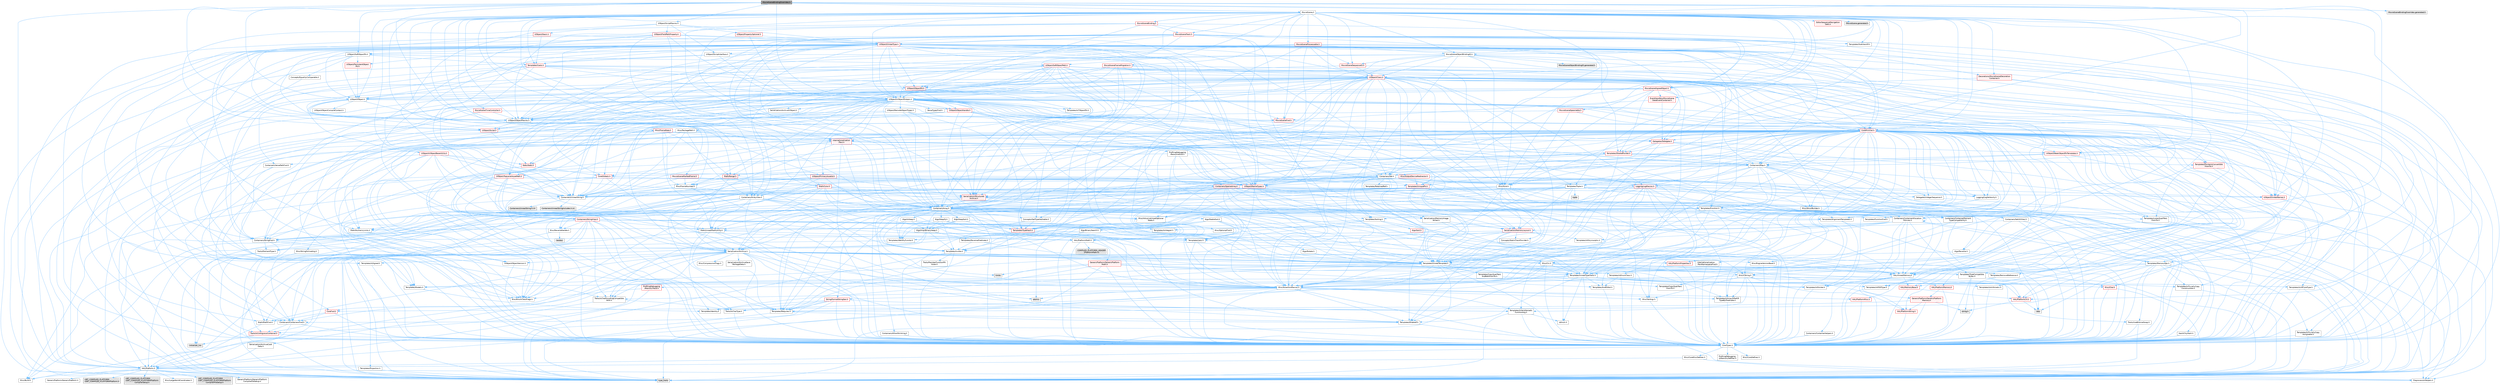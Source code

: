 digraph "MovieSceneBindingOverrides.h"
{
 // INTERACTIVE_SVG=YES
 // LATEX_PDF_SIZE
  bgcolor="transparent";
  edge [fontname=Helvetica,fontsize=10,labelfontname=Helvetica,labelfontsize=10];
  node [fontname=Helvetica,fontsize=10,shape=box,height=0.2,width=0.4];
  Node1 [id="Node000001",label="MovieSceneBindingOverrides.h",height=0.2,width=0.4,color="gray40", fillcolor="grey60", style="filled", fontcolor="black",tooltip=" "];
  Node1 -> Node2 [id="edge1_Node000001_Node000002",color="steelblue1",style="solid",tooltip=" "];
  Node2 [id="Node000002",label="Containers/Array.h",height=0.2,width=0.4,color="grey40", fillcolor="white", style="filled",URL="$df/dd0/Array_8h.html",tooltip=" "];
  Node2 -> Node3 [id="edge2_Node000002_Node000003",color="steelblue1",style="solid",tooltip=" "];
  Node3 [id="Node000003",label="CoreTypes.h",height=0.2,width=0.4,color="grey40", fillcolor="white", style="filled",URL="$dc/dec/CoreTypes_8h.html",tooltip=" "];
  Node3 -> Node4 [id="edge3_Node000003_Node000004",color="steelblue1",style="solid",tooltip=" "];
  Node4 [id="Node000004",label="HAL/Platform.h",height=0.2,width=0.4,color="grey40", fillcolor="white", style="filled",URL="$d9/dd0/Platform_8h.html",tooltip=" "];
  Node4 -> Node5 [id="edge4_Node000004_Node000005",color="steelblue1",style="solid",tooltip=" "];
  Node5 [id="Node000005",label="Misc/Build.h",height=0.2,width=0.4,color="grey40", fillcolor="white", style="filled",URL="$d3/dbb/Build_8h.html",tooltip=" "];
  Node4 -> Node6 [id="edge5_Node000004_Node000006",color="steelblue1",style="solid",tooltip=" "];
  Node6 [id="Node000006",label="Misc/LargeWorldCoordinates.h",height=0.2,width=0.4,color="grey40", fillcolor="white", style="filled",URL="$d2/dcb/LargeWorldCoordinates_8h.html",tooltip=" "];
  Node4 -> Node7 [id="edge6_Node000004_Node000007",color="steelblue1",style="solid",tooltip=" "];
  Node7 [id="Node000007",label="type_traits",height=0.2,width=0.4,color="grey60", fillcolor="#E0E0E0", style="filled",tooltip=" "];
  Node4 -> Node8 [id="edge7_Node000004_Node000008",color="steelblue1",style="solid",tooltip=" "];
  Node8 [id="Node000008",label="PreprocessorHelpers.h",height=0.2,width=0.4,color="grey40", fillcolor="white", style="filled",URL="$db/ddb/PreprocessorHelpers_8h.html",tooltip=" "];
  Node4 -> Node9 [id="edge8_Node000004_Node000009",color="steelblue1",style="solid",tooltip=" "];
  Node9 [id="Node000009",label="UBT_COMPILED_PLATFORM\l/UBT_COMPILED_PLATFORMPlatform\lCompilerPreSetup.h",height=0.2,width=0.4,color="grey60", fillcolor="#E0E0E0", style="filled",tooltip=" "];
  Node4 -> Node10 [id="edge9_Node000004_Node000010",color="steelblue1",style="solid",tooltip=" "];
  Node10 [id="Node000010",label="GenericPlatform/GenericPlatform\lCompilerPreSetup.h",height=0.2,width=0.4,color="grey40", fillcolor="white", style="filled",URL="$d9/dc8/GenericPlatformCompilerPreSetup_8h.html",tooltip=" "];
  Node4 -> Node11 [id="edge10_Node000004_Node000011",color="steelblue1",style="solid",tooltip=" "];
  Node11 [id="Node000011",label="GenericPlatform/GenericPlatform.h",height=0.2,width=0.4,color="grey40", fillcolor="white", style="filled",URL="$d6/d84/GenericPlatform_8h.html",tooltip=" "];
  Node4 -> Node12 [id="edge11_Node000004_Node000012",color="steelblue1",style="solid",tooltip=" "];
  Node12 [id="Node000012",label="UBT_COMPILED_PLATFORM\l/UBT_COMPILED_PLATFORMPlatform.h",height=0.2,width=0.4,color="grey60", fillcolor="#E0E0E0", style="filled",tooltip=" "];
  Node4 -> Node13 [id="edge12_Node000004_Node000013",color="steelblue1",style="solid",tooltip=" "];
  Node13 [id="Node000013",label="UBT_COMPILED_PLATFORM\l/UBT_COMPILED_PLATFORMPlatform\lCompilerSetup.h",height=0.2,width=0.4,color="grey60", fillcolor="#E0E0E0", style="filled",tooltip=" "];
  Node3 -> Node14 [id="edge13_Node000003_Node000014",color="steelblue1",style="solid",tooltip=" "];
  Node14 [id="Node000014",label="ProfilingDebugging\l/UMemoryDefines.h",height=0.2,width=0.4,color="grey40", fillcolor="white", style="filled",URL="$d2/da2/UMemoryDefines_8h.html",tooltip=" "];
  Node3 -> Node15 [id="edge14_Node000003_Node000015",color="steelblue1",style="solid",tooltip=" "];
  Node15 [id="Node000015",label="Misc/CoreMiscDefines.h",height=0.2,width=0.4,color="grey40", fillcolor="white", style="filled",URL="$da/d38/CoreMiscDefines_8h.html",tooltip=" "];
  Node15 -> Node4 [id="edge15_Node000015_Node000004",color="steelblue1",style="solid",tooltip=" "];
  Node15 -> Node8 [id="edge16_Node000015_Node000008",color="steelblue1",style="solid",tooltip=" "];
  Node3 -> Node16 [id="edge17_Node000003_Node000016",color="steelblue1",style="solid",tooltip=" "];
  Node16 [id="Node000016",label="Misc/CoreDefines.h",height=0.2,width=0.4,color="grey40", fillcolor="white", style="filled",URL="$d3/dd2/CoreDefines_8h.html",tooltip=" "];
  Node2 -> Node17 [id="edge18_Node000002_Node000017",color="steelblue1",style="solid",tooltip=" "];
  Node17 [id="Node000017",label="Misc/AssertionMacros.h",height=0.2,width=0.4,color="grey40", fillcolor="white", style="filled",URL="$d0/dfa/AssertionMacros_8h.html",tooltip=" "];
  Node17 -> Node3 [id="edge19_Node000017_Node000003",color="steelblue1",style="solid",tooltip=" "];
  Node17 -> Node4 [id="edge20_Node000017_Node000004",color="steelblue1",style="solid",tooltip=" "];
  Node17 -> Node18 [id="edge21_Node000017_Node000018",color="steelblue1",style="solid",tooltip=" "];
  Node18 [id="Node000018",label="HAL/PlatformMisc.h",height=0.2,width=0.4,color="red", fillcolor="#FFF0F0", style="filled",URL="$d0/df5/PlatformMisc_8h.html",tooltip=" "];
  Node18 -> Node3 [id="edge22_Node000018_Node000003",color="steelblue1",style="solid",tooltip=" "];
  Node17 -> Node8 [id="edge23_Node000017_Node000008",color="steelblue1",style="solid",tooltip=" "];
  Node17 -> Node54 [id="edge24_Node000017_Node000054",color="steelblue1",style="solid",tooltip=" "];
  Node54 [id="Node000054",label="Templates/EnableIf.h",height=0.2,width=0.4,color="grey40", fillcolor="white", style="filled",URL="$d7/d60/EnableIf_8h.html",tooltip=" "];
  Node54 -> Node3 [id="edge25_Node000054_Node000003",color="steelblue1",style="solid",tooltip=" "];
  Node17 -> Node55 [id="edge26_Node000017_Node000055",color="steelblue1",style="solid",tooltip=" "];
  Node55 [id="Node000055",label="Templates/IsArrayOrRefOf\lTypeByPredicate.h",height=0.2,width=0.4,color="grey40", fillcolor="white", style="filled",URL="$d6/da1/IsArrayOrRefOfTypeByPredicate_8h.html",tooltip=" "];
  Node55 -> Node3 [id="edge27_Node000055_Node000003",color="steelblue1",style="solid",tooltip=" "];
  Node17 -> Node56 [id="edge28_Node000017_Node000056",color="steelblue1",style="solid",tooltip=" "];
  Node56 [id="Node000056",label="Templates/IsValidVariadic\lFunctionArg.h",height=0.2,width=0.4,color="grey40", fillcolor="white", style="filled",URL="$d0/dc8/IsValidVariadicFunctionArg_8h.html",tooltip=" "];
  Node56 -> Node3 [id="edge29_Node000056_Node000003",color="steelblue1",style="solid",tooltip=" "];
  Node56 -> Node57 [id="edge30_Node000056_Node000057",color="steelblue1",style="solid",tooltip=" "];
  Node57 [id="Node000057",label="IsEnum.h",height=0.2,width=0.4,color="grey40", fillcolor="white", style="filled",URL="$d4/de5/IsEnum_8h.html",tooltip=" "];
  Node56 -> Node7 [id="edge31_Node000056_Node000007",color="steelblue1",style="solid",tooltip=" "];
  Node17 -> Node58 [id="edge32_Node000017_Node000058",color="steelblue1",style="solid",tooltip=" "];
  Node58 [id="Node000058",label="Traits/IsCharEncodingCompatible\lWith.h",height=0.2,width=0.4,color="grey40", fillcolor="white", style="filled",URL="$df/dd1/IsCharEncodingCompatibleWith_8h.html",tooltip=" "];
  Node58 -> Node7 [id="edge33_Node000058_Node000007",color="steelblue1",style="solid",tooltip=" "];
  Node58 -> Node59 [id="edge34_Node000058_Node000059",color="steelblue1",style="solid",tooltip=" "];
  Node59 [id="Node000059",label="Traits/IsCharType.h",height=0.2,width=0.4,color="grey40", fillcolor="white", style="filled",URL="$db/d51/IsCharType_8h.html",tooltip=" "];
  Node59 -> Node3 [id="edge35_Node000059_Node000003",color="steelblue1",style="solid",tooltip=" "];
  Node17 -> Node60 [id="edge36_Node000017_Node000060",color="steelblue1",style="solid",tooltip=" "];
  Node60 [id="Node000060",label="Misc/VarArgs.h",height=0.2,width=0.4,color="grey40", fillcolor="white", style="filled",URL="$d5/d6f/VarArgs_8h.html",tooltip=" "];
  Node60 -> Node3 [id="edge37_Node000060_Node000003",color="steelblue1",style="solid",tooltip=" "];
  Node17 -> Node61 [id="edge38_Node000017_Node000061",color="steelblue1",style="solid",tooltip=" "];
  Node61 [id="Node000061",label="String/FormatStringSan.h",height=0.2,width=0.4,color="red", fillcolor="#FFF0F0", style="filled",URL="$d3/d8b/FormatStringSan_8h.html",tooltip=" "];
  Node61 -> Node7 [id="edge39_Node000061_Node000007",color="steelblue1",style="solid",tooltip=" "];
  Node61 -> Node3 [id="edge40_Node000061_Node000003",color="steelblue1",style="solid",tooltip=" "];
  Node61 -> Node62 [id="edge41_Node000061_Node000062",color="steelblue1",style="solid",tooltip=" "];
  Node62 [id="Node000062",label="Templates/Requires.h",height=0.2,width=0.4,color="grey40", fillcolor="white", style="filled",URL="$dc/d96/Requires_8h.html",tooltip=" "];
  Node62 -> Node54 [id="edge42_Node000062_Node000054",color="steelblue1",style="solid",tooltip=" "];
  Node62 -> Node7 [id="edge43_Node000062_Node000007",color="steelblue1",style="solid",tooltip=" "];
  Node61 -> Node63 [id="edge44_Node000061_Node000063",color="steelblue1",style="solid",tooltip=" "];
  Node63 [id="Node000063",label="Templates/Identity.h",height=0.2,width=0.4,color="grey40", fillcolor="white", style="filled",URL="$d0/dd5/Identity_8h.html",tooltip=" "];
  Node61 -> Node56 [id="edge45_Node000061_Node000056",color="steelblue1",style="solid",tooltip=" "];
  Node61 -> Node59 [id="edge46_Node000061_Node000059",color="steelblue1",style="solid",tooltip=" "];
  Node61 -> Node26 [id="edge47_Node000061_Node000026",color="steelblue1",style="solid",tooltip=" "];
  Node26 [id="Node000026",label="Containers/ContainersFwd.h",height=0.2,width=0.4,color="grey40", fillcolor="white", style="filled",URL="$d4/d0a/ContainersFwd_8h.html",tooltip=" "];
  Node26 -> Node4 [id="edge48_Node000026_Node000004",color="steelblue1",style="solid",tooltip=" "];
  Node26 -> Node3 [id="edge49_Node000026_Node000003",color="steelblue1",style="solid",tooltip=" "];
  Node26 -> Node23 [id="edge50_Node000026_Node000023",color="steelblue1",style="solid",tooltip=" "];
  Node23 [id="Node000023",label="Traits/IsContiguousContainer.h",height=0.2,width=0.4,color="red", fillcolor="#FFF0F0", style="filled",URL="$d5/d3c/IsContiguousContainer_8h.html",tooltip=" "];
  Node23 -> Node3 [id="edge51_Node000023_Node000003",color="steelblue1",style="solid",tooltip=" "];
  Node23 -> Node22 [id="edge52_Node000023_Node000022",color="steelblue1",style="solid",tooltip=" "];
  Node22 [id="Node000022",label="initializer_list",height=0.2,width=0.4,color="grey60", fillcolor="#E0E0E0", style="filled",tooltip=" "];
  Node17 -> Node67 [id="edge53_Node000017_Node000067",color="steelblue1",style="solid",tooltip=" "];
  Node67 [id="Node000067",label="atomic",height=0.2,width=0.4,color="grey60", fillcolor="#E0E0E0", style="filled",tooltip=" "];
  Node2 -> Node68 [id="edge54_Node000002_Node000068",color="steelblue1",style="solid",tooltip=" "];
  Node68 [id="Node000068",label="Misc/IntrusiveUnsetOptional\lState.h",height=0.2,width=0.4,color="grey40", fillcolor="white", style="filled",URL="$d2/d0a/IntrusiveUnsetOptionalState_8h.html",tooltip=" "];
  Node68 -> Node69 [id="edge55_Node000068_Node000069",color="steelblue1",style="solid",tooltip=" "];
  Node69 [id="Node000069",label="Misc/OptionalFwd.h",height=0.2,width=0.4,color="grey40", fillcolor="white", style="filled",URL="$dc/d50/OptionalFwd_8h.html",tooltip=" "];
  Node2 -> Node70 [id="edge56_Node000002_Node000070",color="steelblue1",style="solid",tooltip=" "];
  Node70 [id="Node000070",label="Misc/ReverseIterate.h",height=0.2,width=0.4,color="grey40", fillcolor="white", style="filled",URL="$db/de3/ReverseIterate_8h.html",tooltip=" "];
  Node70 -> Node4 [id="edge57_Node000070_Node000004",color="steelblue1",style="solid",tooltip=" "];
  Node70 -> Node71 [id="edge58_Node000070_Node000071",color="steelblue1",style="solid",tooltip=" "];
  Node71 [id="Node000071",label="iterator",height=0.2,width=0.4,color="grey60", fillcolor="#E0E0E0", style="filled",tooltip=" "];
  Node2 -> Node72 [id="edge59_Node000002_Node000072",color="steelblue1",style="solid",tooltip=" "];
  Node72 [id="Node000072",label="HAL/UnrealMemory.h",height=0.2,width=0.4,color="grey40", fillcolor="white", style="filled",URL="$d9/d96/UnrealMemory_8h.html",tooltip=" "];
  Node72 -> Node3 [id="edge60_Node000072_Node000003",color="steelblue1",style="solid",tooltip=" "];
  Node72 -> Node73 [id="edge61_Node000072_Node000073",color="steelblue1",style="solid",tooltip=" "];
  Node73 [id="Node000073",label="GenericPlatform/GenericPlatform\lMemory.h",height=0.2,width=0.4,color="red", fillcolor="#FFF0F0", style="filled",URL="$dd/d22/GenericPlatformMemory_8h.html",tooltip=" "];
  Node73 -> Node25 [id="edge62_Node000073_Node000025",color="steelblue1",style="solid",tooltip=" "];
  Node25 [id="Node000025",label="CoreFwd.h",height=0.2,width=0.4,color="red", fillcolor="#FFF0F0", style="filled",URL="$d1/d1e/CoreFwd_8h.html",tooltip=" "];
  Node25 -> Node3 [id="edge63_Node000025_Node000003",color="steelblue1",style="solid",tooltip=" "];
  Node25 -> Node26 [id="edge64_Node000025_Node000026",color="steelblue1",style="solid",tooltip=" "];
  Node25 -> Node27 [id="edge65_Node000025_Node000027",color="steelblue1",style="solid",tooltip=" "];
  Node27 [id="Node000027",label="Math/MathFwd.h",height=0.2,width=0.4,color="grey40", fillcolor="white", style="filled",URL="$d2/d10/MathFwd_8h.html",tooltip=" "];
  Node27 -> Node4 [id="edge66_Node000027_Node000004",color="steelblue1",style="solid",tooltip=" "];
  Node73 -> Node3 [id="edge67_Node000073_Node000003",color="steelblue1",style="solid",tooltip=" "];
  Node73 -> Node74 [id="edge68_Node000073_Node000074",color="steelblue1",style="solid",tooltip=" "];
  Node74 [id="Node000074",label="HAL/PlatformString.h",height=0.2,width=0.4,color="red", fillcolor="#FFF0F0", style="filled",URL="$db/db5/PlatformString_8h.html",tooltip=" "];
  Node74 -> Node3 [id="edge69_Node000074_Node000003",color="steelblue1",style="solid",tooltip=" "];
  Node73 -> Node39 [id="edge70_Node000073_Node000039",color="steelblue1",style="solid",tooltip=" "];
  Node39 [id="Node000039",label="string.h",height=0.2,width=0.4,color="grey60", fillcolor="#E0E0E0", style="filled",tooltip=" "];
  Node72 -> Node76 [id="edge71_Node000072_Node000076",color="steelblue1",style="solid",tooltip=" "];
  Node76 [id="Node000076",label="HAL/MemoryBase.h",height=0.2,width=0.4,color="red", fillcolor="#FFF0F0", style="filled",URL="$d6/d9f/MemoryBase_8h.html",tooltip=" "];
  Node76 -> Node3 [id="edge72_Node000076_Node000003",color="steelblue1",style="solid",tooltip=" "];
  Node76 -> Node30 [id="edge73_Node000076_Node000030",color="steelblue1",style="solid",tooltip=" "];
  Node30 [id="Node000030",label="HAL/PlatformCrt.h",height=0.2,width=0.4,color="red", fillcolor="#FFF0F0", style="filled",URL="$d8/d75/PlatformCrt_8h.html",tooltip=" "];
  Node30 -> Node31 [id="edge74_Node000030_Node000031",color="steelblue1",style="solid",tooltip=" "];
  Node31 [id="Node000031",label="new",height=0.2,width=0.4,color="grey60", fillcolor="#E0E0E0", style="filled",tooltip=" "];
  Node30 -> Node39 [id="edge75_Node000030_Node000039",color="steelblue1",style="solid",tooltip=" "];
  Node72 -> Node89 [id="edge76_Node000072_Node000089",color="steelblue1",style="solid",tooltip=" "];
  Node89 [id="Node000089",label="HAL/PlatformMemory.h",height=0.2,width=0.4,color="red", fillcolor="#FFF0F0", style="filled",URL="$de/d68/PlatformMemory_8h.html",tooltip=" "];
  Node89 -> Node3 [id="edge77_Node000089_Node000003",color="steelblue1",style="solid",tooltip=" "];
  Node89 -> Node73 [id="edge78_Node000089_Node000073",color="steelblue1",style="solid",tooltip=" "];
  Node72 -> Node91 [id="edge79_Node000072_Node000091",color="steelblue1",style="solid",tooltip=" "];
  Node91 [id="Node000091",label="ProfilingDebugging\l/MemoryTrace.h",height=0.2,width=0.4,color="red", fillcolor="#FFF0F0", style="filled",URL="$da/dd7/MemoryTrace_8h.html",tooltip=" "];
  Node91 -> Node4 [id="edge80_Node000091_Node000004",color="steelblue1",style="solid",tooltip=" "];
  Node91 -> Node42 [id="edge81_Node000091_Node000042",color="steelblue1",style="solid",tooltip=" "];
  Node42 [id="Node000042",label="Misc/EnumClassFlags.h",height=0.2,width=0.4,color="grey40", fillcolor="white", style="filled",URL="$d8/de7/EnumClassFlags_8h.html",tooltip=" "];
  Node72 -> Node92 [id="edge82_Node000072_Node000092",color="steelblue1",style="solid",tooltip=" "];
  Node92 [id="Node000092",label="Templates/IsPointer.h",height=0.2,width=0.4,color="grey40", fillcolor="white", style="filled",URL="$d7/d05/IsPointer_8h.html",tooltip=" "];
  Node92 -> Node3 [id="edge83_Node000092_Node000003",color="steelblue1",style="solid",tooltip=" "];
  Node2 -> Node93 [id="edge84_Node000002_Node000093",color="steelblue1",style="solid",tooltip=" "];
  Node93 [id="Node000093",label="Templates/UnrealTypeTraits.h",height=0.2,width=0.4,color="grey40", fillcolor="white", style="filled",URL="$d2/d2d/UnrealTypeTraits_8h.html",tooltip=" "];
  Node93 -> Node3 [id="edge85_Node000093_Node000003",color="steelblue1",style="solid",tooltip=" "];
  Node93 -> Node92 [id="edge86_Node000093_Node000092",color="steelblue1",style="solid",tooltip=" "];
  Node93 -> Node17 [id="edge87_Node000093_Node000017",color="steelblue1",style="solid",tooltip=" "];
  Node93 -> Node85 [id="edge88_Node000093_Node000085",color="steelblue1",style="solid",tooltip=" "];
  Node85 [id="Node000085",label="Templates/AndOrNot.h",height=0.2,width=0.4,color="grey40", fillcolor="white", style="filled",URL="$db/d0a/AndOrNot_8h.html",tooltip=" "];
  Node85 -> Node3 [id="edge89_Node000085_Node000003",color="steelblue1",style="solid",tooltip=" "];
  Node93 -> Node54 [id="edge90_Node000093_Node000054",color="steelblue1",style="solid",tooltip=" "];
  Node93 -> Node94 [id="edge91_Node000093_Node000094",color="steelblue1",style="solid",tooltip=" "];
  Node94 [id="Node000094",label="Templates/IsArithmetic.h",height=0.2,width=0.4,color="grey40", fillcolor="white", style="filled",URL="$d2/d5d/IsArithmetic_8h.html",tooltip=" "];
  Node94 -> Node3 [id="edge92_Node000094_Node000003",color="steelblue1",style="solid",tooltip=" "];
  Node93 -> Node57 [id="edge93_Node000093_Node000057",color="steelblue1",style="solid",tooltip=" "];
  Node93 -> Node95 [id="edge94_Node000093_Node000095",color="steelblue1",style="solid",tooltip=" "];
  Node95 [id="Node000095",label="Templates/Models.h",height=0.2,width=0.4,color="grey40", fillcolor="white", style="filled",URL="$d3/d0c/Models_8h.html",tooltip=" "];
  Node95 -> Node63 [id="edge95_Node000095_Node000063",color="steelblue1",style="solid",tooltip=" "];
  Node93 -> Node96 [id="edge96_Node000093_Node000096",color="steelblue1",style="solid",tooltip=" "];
  Node96 [id="Node000096",label="Templates/IsPODType.h",height=0.2,width=0.4,color="grey40", fillcolor="white", style="filled",URL="$d7/db1/IsPODType_8h.html",tooltip=" "];
  Node96 -> Node3 [id="edge97_Node000096_Node000003",color="steelblue1",style="solid",tooltip=" "];
  Node93 -> Node97 [id="edge98_Node000093_Node000097",color="steelblue1",style="solid",tooltip=" "];
  Node97 [id="Node000097",label="Templates/IsUECoreType.h",height=0.2,width=0.4,color="grey40", fillcolor="white", style="filled",URL="$d1/db8/IsUECoreType_8h.html",tooltip=" "];
  Node97 -> Node3 [id="edge99_Node000097_Node000003",color="steelblue1",style="solid",tooltip=" "];
  Node97 -> Node7 [id="edge100_Node000097_Node000007",color="steelblue1",style="solid",tooltip=" "];
  Node93 -> Node86 [id="edge101_Node000093_Node000086",color="steelblue1",style="solid",tooltip=" "];
  Node86 [id="Node000086",label="Templates/IsTriviallyCopy\lConstructible.h",height=0.2,width=0.4,color="grey40", fillcolor="white", style="filled",URL="$d3/d78/IsTriviallyCopyConstructible_8h.html",tooltip=" "];
  Node86 -> Node3 [id="edge102_Node000086_Node000003",color="steelblue1",style="solid",tooltip=" "];
  Node86 -> Node7 [id="edge103_Node000086_Node000007",color="steelblue1",style="solid",tooltip=" "];
  Node2 -> Node98 [id="edge104_Node000002_Node000098",color="steelblue1",style="solid",tooltip=" "];
  Node98 [id="Node000098",label="Templates/UnrealTemplate.h",height=0.2,width=0.4,color="grey40", fillcolor="white", style="filled",URL="$d4/d24/UnrealTemplate_8h.html",tooltip=" "];
  Node98 -> Node3 [id="edge105_Node000098_Node000003",color="steelblue1",style="solid",tooltip=" "];
  Node98 -> Node92 [id="edge106_Node000098_Node000092",color="steelblue1",style="solid",tooltip=" "];
  Node98 -> Node72 [id="edge107_Node000098_Node000072",color="steelblue1",style="solid",tooltip=" "];
  Node98 -> Node99 [id="edge108_Node000098_Node000099",color="steelblue1",style="solid",tooltip=" "];
  Node99 [id="Node000099",label="Templates/CopyQualifiers\lAndRefsFromTo.h",height=0.2,width=0.4,color="grey40", fillcolor="white", style="filled",URL="$d3/db3/CopyQualifiersAndRefsFromTo_8h.html",tooltip=" "];
  Node99 -> Node100 [id="edge109_Node000099_Node000100",color="steelblue1",style="solid",tooltip=" "];
  Node100 [id="Node000100",label="Templates/CopyQualifiers\lFromTo.h",height=0.2,width=0.4,color="grey40", fillcolor="white", style="filled",URL="$d5/db4/CopyQualifiersFromTo_8h.html",tooltip=" "];
  Node98 -> Node93 [id="edge110_Node000098_Node000093",color="steelblue1",style="solid",tooltip=" "];
  Node98 -> Node101 [id="edge111_Node000098_Node000101",color="steelblue1",style="solid",tooltip=" "];
  Node101 [id="Node000101",label="Templates/RemoveReference.h",height=0.2,width=0.4,color="grey40", fillcolor="white", style="filled",URL="$da/dbe/RemoveReference_8h.html",tooltip=" "];
  Node101 -> Node3 [id="edge112_Node000101_Node000003",color="steelblue1",style="solid",tooltip=" "];
  Node98 -> Node62 [id="edge113_Node000098_Node000062",color="steelblue1",style="solid",tooltip=" "];
  Node98 -> Node102 [id="edge114_Node000098_Node000102",color="steelblue1",style="solid",tooltip=" "];
  Node102 [id="Node000102",label="Templates/TypeCompatible\lBytes.h",height=0.2,width=0.4,color="grey40", fillcolor="white", style="filled",URL="$df/d0a/TypeCompatibleBytes_8h.html",tooltip=" "];
  Node102 -> Node3 [id="edge115_Node000102_Node000003",color="steelblue1",style="solid",tooltip=" "];
  Node102 -> Node39 [id="edge116_Node000102_Node000039",color="steelblue1",style="solid",tooltip=" "];
  Node102 -> Node31 [id="edge117_Node000102_Node000031",color="steelblue1",style="solid",tooltip=" "];
  Node102 -> Node7 [id="edge118_Node000102_Node000007",color="steelblue1",style="solid",tooltip=" "];
  Node98 -> Node63 [id="edge119_Node000098_Node000063",color="steelblue1",style="solid",tooltip=" "];
  Node98 -> Node23 [id="edge120_Node000098_Node000023",color="steelblue1",style="solid",tooltip=" "];
  Node98 -> Node103 [id="edge121_Node000098_Node000103",color="steelblue1",style="solid",tooltip=" "];
  Node103 [id="Node000103",label="Traits/UseBitwiseSwap.h",height=0.2,width=0.4,color="grey40", fillcolor="white", style="filled",URL="$db/df3/UseBitwiseSwap_8h.html",tooltip=" "];
  Node103 -> Node3 [id="edge122_Node000103_Node000003",color="steelblue1",style="solid",tooltip=" "];
  Node103 -> Node7 [id="edge123_Node000103_Node000007",color="steelblue1",style="solid",tooltip=" "];
  Node98 -> Node7 [id="edge124_Node000098_Node000007",color="steelblue1",style="solid",tooltip=" "];
  Node2 -> Node104 [id="edge125_Node000002_Node000104",color="steelblue1",style="solid",tooltip=" "];
  Node104 [id="Node000104",label="Containers/AllowShrinking.h",height=0.2,width=0.4,color="grey40", fillcolor="white", style="filled",URL="$d7/d1a/AllowShrinking_8h.html",tooltip=" "];
  Node104 -> Node3 [id="edge126_Node000104_Node000003",color="steelblue1",style="solid",tooltip=" "];
  Node2 -> Node105 [id="edge127_Node000002_Node000105",color="steelblue1",style="solid",tooltip=" "];
  Node105 [id="Node000105",label="Containers/ContainerAllocation\lPolicies.h",height=0.2,width=0.4,color="grey40", fillcolor="white", style="filled",URL="$d7/dff/ContainerAllocationPolicies_8h.html",tooltip=" "];
  Node105 -> Node3 [id="edge128_Node000105_Node000003",color="steelblue1",style="solid",tooltip=" "];
  Node105 -> Node106 [id="edge129_Node000105_Node000106",color="steelblue1",style="solid",tooltip=" "];
  Node106 [id="Node000106",label="Containers/ContainerHelpers.h",height=0.2,width=0.4,color="grey40", fillcolor="white", style="filled",URL="$d7/d33/ContainerHelpers_8h.html",tooltip=" "];
  Node106 -> Node3 [id="edge130_Node000106_Node000003",color="steelblue1",style="solid",tooltip=" "];
  Node105 -> Node105 [id="edge131_Node000105_Node000105",color="steelblue1",style="solid",tooltip=" "];
  Node105 -> Node107 [id="edge132_Node000105_Node000107",color="steelblue1",style="solid",tooltip=" "];
  Node107 [id="Node000107",label="HAL/PlatformMath.h",height=0.2,width=0.4,color="grey40", fillcolor="white", style="filled",URL="$dc/d53/PlatformMath_8h.html",tooltip=" "];
  Node107 -> Node3 [id="edge133_Node000107_Node000003",color="steelblue1",style="solid",tooltip=" "];
  Node107 -> Node108 [id="edge134_Node000107_Node000108",color="steelblue1",style="solid",tooltip=" "];
  Node108 [id="Node000108",label="GenericPlatform/GenericPlatform\lMath.h",height=0.2,width=0.4,color="red", fillcolor="#FFF0F0", style="filled",URL="$d5/d79/GenericPlatformMath_8h.html",tooltip=" "];
  Node108 -> Node3 [id="edge135_Node000108_Node000003",color="steelblue1",style="solid",tooltip=" "];
  Node108 -> Node26 [id="edge136_Node000108_Node000026",color="steelblue1",style="solid",tooltip=" "];
  Node108 -> Node30 [id="edge137_Node000108_Node000030",color="steelblue1",style="solid",tooltip=" "];
  Node108 -> Node85 [id="edge138_Node000108_Node000085",color="steelblue1",style="solid",tooltip=" "];
  Node108 -> Node93 [id="edge139_Node000108_Node000093",color="steelblue1",style="solid",tooltip=" "];
  Node108 -> Node62 [id="edge140_Node000108_Node000062",color="steelblue1",style="solid",tooltip=" "];
  Node108 -> Node102 [id="edge141_Node000108_Node000102",color="steelblue1",style="solid",tooltip=" "];
  Node108 -> Node113 [id="edge142_Node000108_Node000113",color="steelblue1",style="solid",tooltip=" "];
  Node113 [id="Node000113",label="limits",height=0.2,width=0.4,color="grey60", fillcolor="#E0E0E0", style="filled",tooltip=" "];
  Node108 -> Node7 [id="edge143_Node000108_Node000007",color="steelblue1",style="solid",tooltip=" "];
  Node107 -> Node114 [id="edge144_Node000107_Node000114",color="steelblue1",style="solid",tooltip=" "];
  Node114 [id="Node000114",label="COMPILED_PLATFORM_HEADER\l(PlatformMath.h)",height=0.2,width=0.4,color="grey60", fillcolor="#E0E0E0", style="filled",tooltip=" "];
  Node105 -> Node72 [id="edge145_Node000105_Node000072",color="steelblue1",style="solid",tooltip=" "];
  Node105 -> Node40 [id="edge146_Node000105_Node000040",color="steelblue1",style="solid",tooltip=" "];
  Node40 [id="Node000040",label="Math/NumericLimits.h",height=0.2,width=0.4,color="grey40", fillcolor="white", style="filled",URL="$df/d1b/NumericLimits_8h.html",tooltip=" "];
  Node40 -> Node3 [id="edge147_Node000040_Node000003",color="steelblue1",style="solid",tooltip=" "];
  Node105 -> Node17 [id="edge148_Node000105_Node000017",color="steelblue1",style="solid",tooltip=" "];
  Node105 -> Node115 [id="edge149_Node000105_Node000115",color="steelblue1",style="solid",tooltip=" "];
  Node115 [id="Node000115",label="Templates/IsPolymorphic.h",height=0.2,width=0.4,color="grey40", fillcolor="white", style="filled",URL="$dc/d20/IsPolymorphic_8h.html",tooltip=" "];
  Node105 -> Node116 [id="edge150_Node000105_Node000116",color="steelblue1",style="solid",tooltip=" "];
  Node116 [id="Node000116",label="Templates/MemoryOps.h",height=0.2,width=0.4,color="grey40", fillcolor="white", style="filled",URL="$db/dea/MemoryOps_8h.html",tooltip=" "];
  Node116 -> Node3 [id="edge151_Node000116_Node000003",color="steelblue1",style="solid",tooltip=" "];
  Node116 -> Node72 [id="edge152_Node000116_Node000072",color="steelblue1",style="solid",tooltip=" "];
  Node116 -> Node87 [id="edge153_Node000116_Node000087",color="steelblue1",style="solid",tooltip=" "];
  Node87 [id="Node000087",label="Templates/IsTriviallyCopy\lAssignable.h",height=0.2,width=0.4,color="grey40", fillcolor="white", style="filled",URL="$d2/df2/IsTriviallyCopyAssignable_8h.html",tooltip=" "];
  Node87 -> Node3 [id="edge154_Node000087_Node000003",color="steelblue1",style="solid",tooltip=" "];
  Node87 -> Node7 [id="edge155_Node000087_Node000007",color="steelblue1",style="solid",tooltip=" "];
  Node116 -> Node86 [id="edge156_Node000116_Node000086",color="steelblue1",style="solid",tooltip=" "];
  Node116 -> Node62 [id="edge157_Node000116_Node000062",color="steelblue1",style="solid",tooltip=" "];
  Node116 -> Node93 [id="edge158_Node000116_Node000093",color="steelblue1",style="solid",tooltip=" "];
  Node116 -> Node103 [id="edge159_Node000116_Node000103",color="steelblue1",style="solid",tooltip=" "];
  Node116 -> Node31 [id="edge160_Node000116_Node000031",color="steelblue1",style="solid",tooltip=" "];
  Node116 -> Node7 [id="edge161_Node000116_Node000007",color="steelblue1",style="solid",tooltip=" "];
  Node105 -> Node102 [id="edge162_Node000105_Node000102",color="steelblue1",style="solid",tooltip=" "];
  Node105 -> Node7 [id="edge163_Node000105_Node000007",color="steelblue1",style="solid",tooltip=" "];
  Node2 -> Node117 [id="edge164_Node000002_Node000117",color="steelblue1",style="solid",tooltip=" "];
  Node117 [id="Node000117",label="Containers/ContainerElement\lTypeCompatibility.h",height=0.2,width=0.4,color="grey40", fillcolor="white", style="filled",URL="$df/ddf/ContainerElementTypeCompatibility_8h.html",tooltip=" "];
  Node117 -> Node3 [id="edge165_Node000117_Node000003",color="steelblue1",style="solid",tooltip=" "];
  Node117 -> Node93 [id="edge166_Node000117_Node000093",color="steelblue1",style="solid",tooltip=" "];
  Node2 -> Node118 [id="edge167_Node000002_Node000118",color="steelblue1",style="solid",tooltip=" "];
  Node118 [id="Node000118",label="Serialization/Archive.h",height=0.2,width=0.4,color="grey40", fillcolor="white", style="filled",URL="$d7/d3b/Archive_8h.html",tooltip=" "];
  Node118 -> Node25 [id="edge168_Node000118_Node000025",color="steelblue1",style="solid",tooltip=" "];
  Node118 -> Node3 [id="edge169_Node000118_Node000003",color="steelblue1",style="solid",tooltip=" "];
  Node118 -> Node119 [id="edge170_Node000118_Node000119",color="steelblue1",style="solid",tooltip=" "];
  Node119 [id="Node000119",label="HAL/PlatformProperties.h",height=0.2,width=0.4,color="red", fillcolor="#FFF0F0", style="filled",URL="$d9/db0/PlatformProperties_8h.html",tooltip=" "];
  Node119 -> Node3 [id="edge171_Node000119_Node000003",color="steelblue1",style="solid",tooltip=" "];
  Node118 -> Node122 [id="edge172_Node000118_Node000122",color="steelblue1",style="solid",tooltip=" "];
  Node122 [id="Node000122",label="Internationalization\l/TextNamespaceFwd.h",height=0.2,width=0.4,color="grey40", fillcolor="white", style="filled",URL="$d8/d97/TextNamespaceFwd_8h.html",tooltip=" "];
  Node122 -> Node3 [id="edge173_Node000122_Node000003",color="steelblue1",style="solid",tooltip=" "];
  Node118 -> Node27 [id="edge174_Node000118_Node000027",color="steelblue1",style="solid",tooltip=" "];
  Node118 -> Node17 [id="edge175_Node000118_Node000017",color="steelblue1",style="solid",tooltip=" "];
  Node118 -> Node5 [id="edge176_Node000118_Node000005",color="steelblue1",style="solid",tooltip=" "];
  Node118 -> Node41 [id="edge177_Node000118_Node000041",color="steelblue1",style="solid",tooltip=" "];
  Node41 [id="Node000041",label="Misc/CompressionFlags.h",height=0.2,width=0.4,color="grey40", fillcolor="white", style="filled",URL="$d9/d76/CompressionFlags_8h.html",tooltip=" "];
  Node118 -> Node123 [id="edge178_Node000118_Node000123",color="steelblue1",style="solid",tooltip=" "];
  Node123 [id="Node000123",label="Misc/EngineVersionBase.h",height=0.2,width=0.4,color="grey40", fillcolor="white", style="filled",URL="$d5/d2b/EngineVersionBase_8h.html",tooltip=" "];
  Node123 -> Node3 [id="edge179_Node000123_Node000003",color="steelblue1",style="solid",tooltip=" "];
  Node118 -> Node60 [id="edge180_Node000118_Node000060",color="steelblue1",style="solid",tooltip=" "];
  Node118 -> Node124 [id="edge181_Node000118_Node000124",color="steelblue1",style="solid",tooltip=" "];
  Node124 [id="Node000124",label="Serialization/ArchiveCook\lData.h",height=0.2,width=0.4,color="grey40", fillcolor="white", style="filled",URL="$dc/db6/ArchiveCookData_8h.html",tooltip=" "];
  Node124 -> Node4 [id="edge182_Node000124_Node000004",color="steelblue1",style="solid",tooltip=" "];
  Node118 -> Node125 [id="edge183_Node000118_Node000125",color="steelblue1",style="solid",tooltip=" "];
  Node125 [id="Node000125",label="Serialization/ArchiveSave\lPackageData.h",height=0.2,width=0.4,color="grey40", fillcolor="white", style="filled",URL="$d1/d37/ArchiveSavePackageData_8h.html",tooltip=" "];
  Node118 -> Node54 [id="edge184_Node000118_Node000054",color="steelblue1",style="solid",tooltip=" "];
  Node118 -> Node55 [id="edge185_Node000118_Node000055",color="steelblue1",style="solid",tooltip=" "];
  Node118 -> Node126 [id="edge186_Node000118_Node000126",color="steelblue1",style="solid",tooltip=" "];
  Node126 [id="Node000126",label="Templates/IsEnumClass.h",height=0.2,width=0.4,color="grey40", fillcolor="white", style="filled",URL="$d7/d15/IsEnumClass_8h.html",tooltip=" "];
  Node126 -> Node3 [id="edge187_Node000126_Node000003",color="steelblue1",style="solid",tooltip=" "];
  Node126 -> Node85 [id="edge188_Node000126_Node000085",color="steelblue1",style="solid",tooltip=" "];
  Node118 -> Node112 [id="edge189_Node000118_Node000112",color="steelblue1",style="solid",tooltip=" "];
  Node112 [id="Node000112",label="Templates/IsSigned.h",height=0.2,width=0.4,color="grey40", fillcolor="white", style="filled",URL="$d8/dd8/IsSigned_8h.html",tooltip=" "];
  Node112 -> Node3 [id="edge190_Node000112_Node000003",color="steelblue1",style="solid",tooltip=" "];
  Node118 -> Node56 [id="edge191_Node000118_Node000056",color="steelblue1",style="solid",tooltip=" "];
  Node118 -> Node98 [id="edge192_Node000118_Node000098",color="steelblue1",style="solid",tooltip=" "];
  Node118 -> Node58 [id="edge193_Node000118_Node000058",color="steelblue1",style="solid",tooltip=" "];
  Node118 -> Node127 [id="edge194_Node000118_Node000127",color="steelblue1",style="solid",tooltip=" "];
  Node127 [id="Node000127",label="UObject/ObjectVersion.h",height=0.2,width=0.4,color="grey40", fillcolor="white", style="filled",URL="$da/d63/ObjectVersion_8h.html",tooltip=" "];
  Node127 -> Node3 [id="edge195_Node000127_Node000003",color="steelblue1",style="solid",tooltip=" "];
  Node2 -> Node128 [id="edge196_Node000002_Node000128",color="steelblue1",style="solid",tooltip=" "];
  Node128 [id="Node000128",label="Serialization/MemoryImage\lWriter.h",height=0.2,width=0.4,color="grey40", fillcolor="white", style="filled",URL="$d0/d08/MemoryImageWriter_8h.html",tooltip=" "];
  Node128 -> Node3 [id="edge197_Node000128_Node000003",color="steelblue1",style="solid",tooltip=" "];
  Node128 -> Node129 [id="edge198_Node000128_Node000129",color="steelblue1",style="solid",tooltip=" "];
  Node129 [id="Node000129",label="Serialization/MemoryLayout.h",height=0.2,width=0.4,color="red", fillcolor="#FFF0F0", style="filled",URL="$d7/d66/MemoryLayout_8h.html",tooltip=" "];
  Node129 -> Node130 [id="edge199_Node000129_Node000130",color="steelblue1",style="solid",tooltip=" "];
  Node130 [id="Node000130",label="Concepts/StaticClassProvider.h",height=0.2,width=0.4,color="grey40", fillcolor="white", style="filled",URL="$dd/d83/StaticClassProvider_8h.html",tooltip=" "];
  Node129 -> Node20 [id="edge200_Node000129_Node000020",color="steelblue1",style="solid",tooltip=" "];
  Node20 [id="Node000020",label="Containers/StringFwd.h",height=0.2,width=0.4,color="grey40", fillcolor="white", style="filled",URL="$df/d37/StringFwd_8h.html",tooltip=" "];
  Node20 -> Node3 [id="edge201_Node000020_Node000003",color="steelblue1",style="solid",tooltip=" "];
  Node20 -> Node21 [id="edge202_Node000020_Node000021",color="steelblue1",style="solid",tooltip=" "];
  Node21 [id="Node000021",label="Traits/ElementType.h",height=0.2,width=0.4,color="grey40", fillcolor="white", style="filled",URL="$d5/d4f/ElementType_8h.html",tooltip=" "];
  Node21 -> Node4 [id="edge203_Node000021_Node000004",color="steelblue1",style="solid",tooltip=" "];
  Node21 -> Node22 [id="edge204_Node000021_Node000022",color="steelblue1",style="solid",tooltip=" "];
  Node21 -> Node7 [id="edge205_Node000021_Node000007",color="steelblue1",style="solid",tooltip=" "];
  Node20 -> Node23 [id="edge206_Node000020_Node000023",color="steelblue1",style="solid",tooltip=" "];
  Node129 -> Node72 [id="edge207_Node000129_Node000072",color="steelblue1",style="solid",tooltip=" "];
  Node129 -> Node54 [id="edge208_Node000129_Node000054",color="steelblue1",style="solid",tooltip=" "];
  Node129 -> Node115 [id="edge209_Node000129_Node000115",color="steelblue1",style="solid",tooltip=" "];
  Node129 -> Node95 [id="edge210_Node000129_Node000095",color="steelblue1",style="solid",tooltip=" "];
  Node129 -> Node98 [id="edge211_Node000129_Node000098",color="steelblue1",style="solid",tooltip=" "];
  Node2 -> Node142 [id="edge212_Node000002_Node000142",color="steelblue1",style="solid",tooltip=" "];
  Node142 [id="Node000142",label="Algo/Heapify.h",height=0.2,width=0.4,color="grey40", fillcolor="white", style="filled",URL="$d0/d2a/Heapify_8h.html",tooltip=" "];
  Node142 -> Node143 [id="edge213_Node000142_Node000143",color="steelblue1",style="solid",tooltip=" "];
  Node143 [id="Node000143",label="Algo/Impl/BinaryHeap.h",height=0.2,width=0.4,color="grey40", fillcolor="white", style="filled",URL="$d7/da3/Algo_2Impl_2BinaryHeap_8h.html",tooltip=" "];
  Node143 -> Node144 [id="edge214_Node000143_Node000144",color="steelblue1",style="solid",tooltip=" "];
  Node144 [id="Node000144",label="Templates/Invoke.h",height=0.2,width=0.4,color="grey40", fillcolor="white", style="filled",URL="$d7/deb/Invoke_8h.html",tooltip=" "];
  Node144 -> Node3 [id="edge215_Node000144_Node000003",color="steelblue1",style="solid",tooltip=" "];
  Node144 -> Node145 [id="edge216_Node000144_Node000145",color="steelblue1",style="solid",tooltip=" "];
  Node145 [id="Node000145",label="Traits/MemberFunctionPtr\lOuter.h",height=0.2,width=0.4,color="grey40", fillcolor="white", style="filled",URL="$db/da7/MemberFunctionPtrOuter_8h.html",tooltip=" "];
  Node144 -> Node98 [id="edge217_Node000144_Node000098",color="steelblue1",style="solid",tooltip=" "];
  Node144 -> Node7 [id="edge218_Node000144_Node000007",color="steelblue1",style="solid",tooltip=" "];
  Node143 -> Node146 [id="edge219_Node000143_Node000146",color="steelblue1",style="solid",tooltip=" "];
  Node146 [id="Node000146",label="Templates/Projection.h",height=0.2,width=0.4,color="grey40", fillcolor="white", style="filled",URL="$d7/df0/Projection_8h.html",tooltip=" "];
  Node146 -> Node7 [id="edge220_Node000146_Node000007",color="steelblue1",style="solid",tooltip=" "];
  Node143 -> Node147 [id="edge221_Node000143_Node000147",color="steelblue1",style="solid",tooltip=" "];
  Node147 [id="Node000147",label="Templates/ReversePredicate.h",height=0.2,width=0.4,color="grey40", fillcolor="white", style="filled",URL="$d8/d28/ReversePredicate_8h.html",tooltip=" "];
  Node147 -> Node144 [id="edge222_Node000147_Node000144",color="steelblue1",style="solid",tooltip=" "];
  Node147 -> Node98 [id="edge223_Node000147_Node000098",color="steelblue1",style="solid",tooltip=" "];
  Node143 -> Node7 [id="edge224_Node000143_Node000007",color="steelblue1",style="solid",tooltip=" "];
  Node142 -> Node148 [id="edge225_Node000142_Node000148",color="steelblue1",style="solid",tooltip=" "];
  Node148 [id="Node000148",label="Templates/IdentityFunctor.h",height=0.2,width=0.4,color="grey40", fillcolor="white", style="filled",URL="$d7/d2e/IdentityFunctor_8h.html",tooltip=" "];
  Node148 -> Node4 [id="edge226_Node000148_Node000004",color="steelblue1",style="solid",tooltip=" "];
  Node142 -> Node144 [id="edge227_Node000142_Node000144",color="steelblue1",style="solid",tooltip=" "];
  Node142 -> Node149 [id="edge228_Node000142_Node000149",color="steelblue1",style="solid",tooltip=" "];
  Node149 [id="Node000149",label="Templates/Less.h",height=0.2,width=0.4,color="grey40", fillcolor="white", style="filled",URL="$de/dc8/Less_8h.html",tooltip=" "];
  Node149 -> Node3 [id="edge229_Node000149_Node000003",color="steelblue1",style="solid",tooltip=" "];
  Node149 -> Node98 [id="edge230_Node000149_Node000098",color="steelblue1",style="solid",tooltip=" "];
  Node142 -> Node98 [id="edge231_Node000142_Node000098",color="steelblue1",style="solid",tooltip=" "];
  Node2 -> Node150 [id="edge232_Node000002_Node000150",color="steelblue1",style="solid",tooltip=" "];
  Node150 [id="Node000150",label="Algo/HeapSort.h",height=0.2,width=0.4,color="grey40", fillcolor="white", style="filled",URL="$d3/d92/HeapSort_8h.html",tooltip=" "];
  Node150 -> Node143 [id="edge233_Node000150_Node000143",color="steelblue1",style="solid",tooltip=" "];
  Node150 -> Node148 [id="edge234_Node000150_Node000148",color="steelblue1",style="solid",tooltip=" "];
  Node150 -> Node149 [id="edge235_Node000150_Node000149",color="steelblue1",style="solid",tooltip=" "];
  Node150 -> Node98 [id="edge236_Node000150_Node000098",color="steelblue1",style="solid",tooltip=" "];
  Node2 -> Node151 [id="edge237_Node000002_Node000151",color="steelblue1",style="solid",tooltip=" "];
  Node151 [id="Node000151",label="Algo/IsHeap.h",height=0.2,width=0.4,color="grey40", fillcolor="white", style="filled",URL="$de/d32/IsHeap_8h.html",tooltip=" "];
  Node151 -> Node143 [id="edge238_Node000151_Node000143",color="steelblue1",style="solid",tooltip=" "];
  Node151 -> Node148 [id="edge239_Node000151_Node000148",color="steelblue1",style="solid",tooltip=" "];
  Node151 -> Node144 [id="edge240_Node000151_Node000144",color="steelblue1",style="solid",tooltip=" "];
  Node151 -> Node149 [id="edge241_Node000151_Node000149",color="steelblue1",style="solid",tooltip=" "];
  Node151 -> Node98 [id="edge242_Node000151_Node000098",color="steelblue1",style="solid",tooltip=" "];
  Node2 -> Node143 [id="edge243_Node000002_Node000143",color="steelblue1",style="solid",tooltip=" "];
  Node2 -> Node152 [id="edge244_Node000002_Node000152",color="steelblue1",style="solid",tooltip=" "];
  Node152 [id="Node000152",label="Algo/StableSort.h",height=0.2,width=0.4,color="grey40", fillcolor="white", style="filled",URL="$d7/d3c/StableSort_8h.html",tooltip=" "];
  Node152 -> Node153 [id="edge245_Node000152_Node000153",color="steelblue1",style="solid",tooltip=" "];
  Node153 [id="Node000153",label="Algo/BinarySearch.h",height=0.2,width=0.4,color="grey40", fillcolor="white", style="filled",URL="$db/db4/BinarySearch_8h.html",tooltip=" "];
  Node153 -> Node148 [id="edge246_Node000153_Node000148",color="steelblue1",style="solid",tooltip=" "];
  Node153 -> Node144 [id="edge247_Node000153_Node000144",color="steelblue1",style="solid",tooltip=" "];
  Node153 -> Node149 [id="edge248_Node000153_Node000149",color="steelblue1",style="solid",tooltip=" "];
  Node152 -> Node154 [id="edge249_Node000152_Node000154",color="steelblue1",style="solid",tooltip=" "];
  Node154 [id="Node000154",label="Algo/Rotate.h",height=0.2,width=0.4,color="grey40", fillcolor="white", style="filled",URL="$dd/da7/Rotate_8h.html",tooltip=" "];
  Node154 -> Node98 [id="edge250_Node000154_Node000098",color="steelblue1",style="solid",tooltip=" "];
  Node152 -> Node148 [id="edge251_Node000152_Node000148",color="steelblue1",style="solid",tooltip=" "];
  Node152 -> Node144 [id="edge252_Node000152_Node000144",color="steelblue1",style="solid",tooltip=" "];
  Node152 -> Node149 [id="edge253_Node000152_Node000149",color="steelblue1",style="solid",tooltip=" "];
  Node152 -> Node98 [id="edge254_Node000152_Node000098",color="steelblue1",style="solid",tooltip=" "];
  Node2 -> Node155 [id="edge255_Node000002_Node000155",color="steelblue1",style="solid",tooltip=" "];
  Node155 [id="Node000155",label="Concepts/GetTypeHashable.h",height=0.2,width=0.4,color="grey40", fillcolor="white", style="filled",URL="$d3/da2/GetTypeHashable_8h.html",tooltip=" "];
  Node155 -> Node3 [id="edge256_Node000155_Node000003",color="steelblue1",style="solid",tooltip=" "];
  Node155 -> Node133 [id="edge257_Node000155_Node000133",color="steelblue1",style="solid",tooltip=" "];
  Node133 [id="Node000133",label="Templates/TypeHash.h",height=0.2,width=0.4,color="red", fillcolor="#FFF0F0", style="filled",URL="$d1/d62/TypeHash_8h.html",tooltip=" "];
  Node133 -> Node3 [id="edge258_Node000133_Node000003",color="steelblue1",style="solid",tooltip=" "];
  Node133 -> Node62 [id="edge259_Node000133_Node000062",color="steelblue1",style="solid",tooltip=" "];
  Node133 -> Node134 [id="edge260_Node000133_Node000134",color="steelblue1",style="solid",tooltip=" "];
  Node134 [id="Node000134",label="Misc/Crc.h",height=0.2,width=0.4,color="grey40", fillcolor="white", style="filled",URL="$d4/dd2/Crc_8h.html",tooltip=" "];
  Node134 -> Node3 [id="edge261_Node000134_Node000003",color="steelblue1",style="solid",tooltip=" "];
  Node134 -> Node74 [id="edge262_Node000134_Node000074",color="steelblue1",style="solid",tooltip=" "];
  Node134 -> Node17 [id="edge263_Node000134_Node000017",color="steelblue1",style="solid",tooltip=" "];
  Node134 -> Node135 [id="edge264_Node000134_Node000135",color="steelblue1",style="solid",tooltip=" "];
  Node135 [id="Node000135",label="Misc/CString.h",height=0.2,width=0.4,color="grey40", fillcolor="white", style="filled",URL="$d2/d49/CString_8h.html",tooltip=" "];
  Node135 -> Node3 [id="edge265_Node000135_Node000003",color="steelblue1",style="solid",tooltip=" "];
  Node135 -> Node30 [id="edge266_Node000135_Node000030",color="steelblue1",style="solid",tooltip=" "];
  Node135 -> Node74 [id="edge267_Node000135_Node000074",color="steelblue1",style="solid",tooltip=" "];
  Node135 -> Node17 [id="edge268_Node000135_Node000017",color="steelblue1",style="solid",tooltip=" "];
  Node135 -> Node136 [id="edge269_Node000135_Node000136",color="steelblue1",style="solid",tooltip=" "];
  Node136 [id="Node000136",label="Misc/Char.h",height=0.2,width=0.4,color="red", fillcolor="#FFF0F0", style="filled",URL="$d0/d58/Char_8h.html",tooltip=" "];
  Node136 -> Node3 [id="edge270_Node000136_Node000003",color="steelblue1",style="solid",tooltip=" "];
  Node136 -> Node7 [id="edge271_Node000136_Node000007",color="steelblue1",style="solid",tooltip=" "];
  Node135 -> Node60 [id="edge272_Node000135_Node000060",color="steelblue1",style="solid",tooltip=" "];
  Node135 -> Node55 [id="edge273_Node000135_Node000055",color="steelblue1",style="solid",tooltip=" "];
  Node135 -> Node56 [id="edge274_Node000135_Node000056",color="steelblue1",style="solid",tooltip=" "];
  Node135 -> Node58 [id="edge275_Node000135_Node000058",color="steelblue1",style="solid",tooltip=" "];
  Node134 -> Node136 [id="edge276_Node000134_Node000136",color="steelblue1",style="solid",tooltip=" "];
  Node134 -> Node93 [id="edge277_Node000134_Node000093",color="steelblue1",style="solid",tooltip=" "];
  Node134 -> Node59 [id="edge278_Node000134_Node000059",color="steelblue1",style="solid",tooltip=" "];
  Node133 -> Node7 [id="edge279_Node000133_Node000007",color="steelblue1",style="solid",tooltip=" "];
  Node2 -> Node148 [id="edge280_Node000002_Node000148",color="steelblue1",style="solid",tooltip=" "];
  Node2 -> Node144 [id="edge281_Node000002_Node000144",color="steelblue1",style="solid",tooltip=" "];
  Node2 -> Node149 [id="edge282_Node000002_Node000149",color="steelblue1",style="solid",tooltip=" "];
  Node2 -> Node156 [id="edge283_Node000002_Node000156",color="steelblue1",style="solid",tooltip=" "];
  Node156 [id="Node000156",label="Templates/LosesQualifiers\lFromTo.h",height=0.2,width=0.4,color="grey40", fillcolor="white", style="filled",URL="$d2/db3/LosesQualifiersFromTo_8h.html",tooltip=" "];
  Node156 -> Node100 [id="edge284_Node000156_Node000100",color="steelblue1",style="solid",tooltip=" "];
  Node156 -> Node7 [id="edge285_Node000156_Node000007",color="steelblue1",style="solid",tooltip=" "];
  Node2 -> Node62 [id="edge286_Node000002_Node000062",color="steelblue1",style="solid",tooltip=" "];
  Node2 -> Node157 [id="edge287_Node000002_Node000157",color="steelblue1",style="solid",tooltip=" "];
  Node157 [id="Node000157",label="Templates/Sorting.h",height=0.2,width=0.4,color="grey40", fillcolor="white", style="filled",URL="$d3/d9e/Sorting_8h.html",tooltip=" "];
  Node157 -> Node3 [id="edge288_Node000157_Node000003",color="steelblue1",style="solid",tooltip=" "];
  Node157 -> Node153 [id="edge289_Node000157_Node000153",color="steelblue1",style="solid",tooltip=" "];
  Node157 -> Node158 [id="edge290_Node000157_Node000158",color="steelblue1",style="solid",tooltip=" "];
  Node158 [id="Node000158",label="Algo/Sort.h",height=0.2,width=0.4,color="red", fillcolor="#FFF0F0", style="filled",URL="$d1/d87/Sort_8h.html",tooltip=" "];
  Node157 -> Node107 [id="edge291_Node000157_Node000107",color="steelblue1",style="solid",tooltip=" "];
  Node157 -> Node149 [id="edge292_Node000157_Node000149",color="steelblue1",style="solid",tooltip=" "];
  Node2 -> Node161 [id="edge293_Node000002_Node000161",color="steelblue1",style="solid",tooltip=" "];
  Node161 [id="Node000161",label="Templates/AlignmentTemplates.h",height=0.2,width=0.4,color="grey40", fillcolor="white", style="filled",URL="$dd/d32/AlignmentTemplates_8h.html",tooltip=" "];
  Node161 -> Node3 [id="edge294_Node000161_Node000003",color="steelblue1",style="solid",tooltip=" "];
  Node161 -> Node83 [id="edge295_Node000161_Node000083",color="steelblue1",style="solid",tooltip=" "];
  Node83 [id="Node000083",label="Templates/IsIntegral.h",height=0.2,width=0.4,color="grey40", fillcolor="white", style="filled",URL="$da/d64/IsIntegral_8h.html",tooltip=" "];
  Node83 -> Node3 [id="edge296_Node000083_Node000003",color="steelblue1",style="solid",tooltip=" "];
  Node161 -> Node92 [id="edge297_Node000161_Node000092",color="steelblue1",style="solid",tooltip=" "];
  Node2 -> Node21 [id="edge298_Node000002_Node000021",color="steelblue1",style="solid",tooltip=" "];
  Node2 -> Node113 [id="edge299_Node000002_Node000113",color="steelblue1",style="solid",tooltip=" "];
  Node2 -> Node7 [id="edge300_Node000002_Node000007",color="steelblue1",style="solid",tooltip=" "];
  Node1 -> Node105 [id="edge301_Node000001_Node000105",color="steelblue1",style="solid",tooltip=" "];
  Node1 -> Node162 [id="edge302_Node000001_Node000162",color="steelblue1",style="solid",tooltip=" "];
  Node162 [id="Node000162",label="Containers/Map.h",height=0.2,width=0.4,color="grey40", fillcolor="white", style="filled",URL="$df/d79/Map_8h.html",tooltip=" "];
  Node162 -> Node3 [id="edge303_Node000162_Node000003",color="steelblue1",style="solid",tooltip=" "];
  Node162 -> Node163 [id="edge304_Node000162_Node000163",color="steelblue1",style="solid",tooltip=" "];
  Node163 [id="Node000163",label="Algo/Reverse.h",height=0.2,width=0.4,color="grey40", fillcolor="white", style="filled",URL="$d5/d93/Reverse_8h.html",tooltip=" "];
  Node163 -> Node3 [id="edge305_Node000163_Node000003",color="steelblue1",style="solid",tooltip=" "];
  Node163 -> Node98 [id="edge306_Node000163_Node000098",color="steelblue1",style="solid",tooltip=" "];
  Node162 -> Node117 [id="edge307_Node000162_Node000117",color="steelblue1",style="solid",tooltip=" "];
  Node162 -> Node164 [id="edge308_Node000162_Node000164",color="steelblue1",style="solid",tooltip=" "];
  Node164 [id="Node000164",label="Containers/Set.h",height=0.2,width=0.4,color="grey40", fillcolor="white", style="filled",URL="$d4/d45/Set_8h.html",tooltip=" "];
  Node164 -> Node105 [id="edge309_Node000164_Node000105",color="steelblue1",style="solid",tooltip=" "];
  Node164 -> Node117 [id="edge310_Node000164_Node000117",color="steelblue1",style="solid",tooltip=" "];
  Node164 -> Node165 [id="edge311_Node000164_Node000165",color="steelblue1",style="solid",tooltip=" "];
  Node165 [id="Node000165",label="Containers/SetUtilities.h",height=0.2,width=0.4,color="grey40", fillcolor="white", style="filled",URL="$dc/de5/SetUtilities_8h.html",tooltip=" "];
  Node165 -> Node3 [id="edge312_Node000165_Node000003",color="steelblue1",style="solid",tooltip=" "];
  Node165 -> Node129 [id="edge313_Node000165_Node000129",color="steelblue1",style="solid",tooltip=" "];
  Node165 -> Node116 [id="edge314_Node000165_Node000116",color="steelblue1",style="solid",tooltip=" "];
  Node165 -> Node93 [id="edge315_Node000165_Node000093",color="steelblue1",style="solid",tooltip=" "];
  Node164 -> Node166 [id="edge316_Node000164_Node000166",color="steelblue1",style="solid",tooltip=" "];
  Node166 [id="Node000166",label="Containers/SparseArray.h",height=0.2,width=0.4,color="red", fillcolor="#FFF0F0", style="filled",URL="$d5/dbf/SparseArray_8h.html",tooltip=" "];
  Node166 -> Node3 [id="edge317_Node000166_Node000003",color="steelblue1",style="solid",tooltip=" "];
  Node166 -> Node17 [id="edge318_Node000166_Node000017",color="steelblue1",style="solid",tooltip=" "];
  Node166 -> Node72 [id="edge319_Node000166_Node000072",color="steelblue1",style="solid",tooltip=" "];
  Node166 -> Node93 [id="edge320_Node000166_Node000093",color="steelblue1",style="solid",tooltip=" "];
  Node166 -> Node98 [id="edge321_Node000166_Node000098",color="steelblue1",style="solid",tooltip=" "];
  Node166 -> Node105 [id="edge322_Node000166_Node000105",color="steelblue1",style="solid",tooltip=" "];
  Node166 -> Node149 [id="edge323_Node000166_Node000149",color="steelblue1",style="solid",tooltip=" "];
  Node166 -> Node2 [id="edge324_Node000166_Node000002",color="steelblue1",style="solid",tooltip=" "];
  Node166 -> Node160 [id="edge325_Node000166_Node000160",color="steelblue1",style="solid",tooltip=" "];
  Node160 [id="Node000160",label="Math/UnrealMathUtility.h",height=0.2,width=0.4,color="grey40", fillcolor="white", style="filled",URL="$db/db8/UnrealMathUtility_8h.html",tooltip=" "];
  Node160 -> Node3 [id="edge326_Node000160_Node000003",color="steelblue1",style="solid",tooltip=" "];
  Node160 -> Node17 [id="edge327_Node000160_Node000017",color="steelblue1",style="solid",tooltip=" "];
  Node160 -> Node107 [id="edge328_Node000160_Node000107",color="steelblue1",style="solid",tooltip=" "];
  Node160 -> Node27 [id="edge329_Node000160_Node000027",color="steelblue1",style="solid",tooltip=" "];
  Node160 -> Node63 [id="edge330_Node000160_Node000063",color="steelblue1",style="solid",tooltip=" "];
  Node160 -> Node62 [id="edge331_Node000160_Node000062",color="steelblue1",style="solid",tooltip=" "];
  Node166 -> Node169 [id="edge332_Node000166_Node000169",color="steelblue1",style="solid",tooltip=" "];
  Node169 [id="Node000169",label="Serialization/Structured\lArchive.h",height=0.2,width=0.4,color="red", fillcolor="#FFF0F0", style="filled",URL="$d9/d1e/StructuredArchive_8h.html",tooltip=" "];
  Node169 -> Node2 [id="edge333_Node000169_Node000002",color="steelblue1",style="solid",tooltip=" "];
  Node169 -> Node105 [id="edge334_Node000169_Node000105",color="steelblue1",style="solid",tooltip=" "];
  Node169 -> Node3 [id="edge335_Node000169_Node000003",color="steelblue1",style="solid",tooltip=" "];
  Node169 -> Node5 [id="edge336_Node000169_Node000005",color="steelblue1",style="solid",tooltip=" "];
  Node169 -> Node118 [id="edge337_Node000169_Node000118",color="steelblue1",style="solid",tooltip=" "];
  Node166 -> Node128 [id="edge338_Node000166_Node000128",color="steelblue1",style="solid",tooltip=" "];
  Node166 -> Node185 [id="edge339_Node000166_Node000185",color="steelblue1",style="solid",tooltip=" "];
  Node185 [id="Node000185",label="Containers/UnrealString.h",height=0.2,width=0.4,color="grey40", fillcolor="white", style="filled",URL="$d5/dba/UnrealString_8h.html",tooltip=" "];
  Node185 -> Node186 [id="edge340_Node000185_Node000186",color="steelblue1",style="solid",tooltip=" "];
  Node186 [id="Node000186",label="Containers/UnrealStringIncludes.h.inl",height=0.2,width=0.4,color="grey60", fillcolor="#E0E0E0", style="filled",tooltip=" "];
  Node185 -> Node187 [id="edge341_Node000185_Node000187",color="steelblue1",style="solid",tooltip=" "];
  Node187 [id="Node000187",label="Containers/UnrealString.h.inl",height=0.2,width=0.4,color="grey60", fillcolor="#E0E0E0", style="filled",tooltip=" "];
  Node185 -> Node188 [id="edge342_Node000185_Node000188",color="steelblue1",style="solid",tooltip=" "];
  Node188 [id="Node000188",label="Misc/StringFormatArg.h",height=0.2,width=0.4,color="grey40", fillcolor="white", style="filled",URL="$d2/d16/StringFormatArg_8h.html",tooltip=" "];
  Node188 -> Node26 [id="edge343_Node000188_Node000026",color="steelblue1",style="solid",tooltip=" "];
  Node166 -> Node68 [id="edge344_Node000166_Node000068",color="steelblue1",style="solid",tooltip=" "];
  Node164 -> Node26 [id="edge345_Node000164_Node000026",color="steelblue1",style="solid",tooltip=" "];
  Node164 -> Node160 [id="edge346_Node000164_Node000160",color="steelblue1",style="solid",tooltip=" "];
  Node164 -> Node17 [id="edge347_Node000164_Node000017",color="steelblue1",style="solid",tooltip=" "];
  Node164 -> Node189 [id="edge348_Node000164_Node000189",color="steelblue1",style="solid",tooltip=" "];
  Node189 [id="Node000189",label="Misc/StructBuilder.h",height=0.2,width=0.4,color="grey40", fillcolor="white", style="filled",URL="$d9/db3/StructBuilder_8h.html",tooltip=" "];
  Node189 -> Node3 [id="edge349_Node000189_Node000003",color="steelblue1",style="solid",tooltip=" "];
  Node189 -> Node160 [id="edge350_Node000189_Node000160",color="steelblue1",style="solid",tooltip=" "];
  Node189 -> Node161 [id="edge351_Node000189_Node000161",color="steelblue1",style="solid",tooltip=" "];
  Node164 -> Node128 [id="edge352_Node000164_Node000128",color="steelblue1",style="solid",tooltip=" "];
  Node164 -> Node169 [id="edge353_Node000164_Node000169",color="steelblue1",style="solid",tooltip=" "];
  Node164 -> Node190 [id="edge354_Node000164_Node000190",color="steelblue1",style="solid",tooltip=" "];
  Node190 [id="Node000190",label="Templates/Function.h",height=0.2,width=0.4,color="grey40", fillcolor="white", style="filled",URL="$df/df5/Function_8h.html",tooltip=" "];
  Node190 -> Node3 [id="edge355_Node000190_Node000003",color="steelblue1",style="solid",tooltip=" "];
  Node190 -> Node17 [id="edge356_Node000190_Node000017",color="steelblue1",style="solid",tooltip=" "];
  Node190 -> Node68 [id="edge357_Node000190_Node000068",color="steelblue1",style="solid",tooltip=" "];
  Node190 -> Node72 [id="edge358_Node000190_Node000072",color="steelblue1",style="solid",tooltip=" "];
  Node190 -> Node191 [id="edge359_Node000190_Node000191",color="steelblue1",style="solid",tooltip=" "];
  Node191 [id="Node000191",label="Templates/FunctionFwd.h",height=0.2,width=0.4,color="grey40", fillcolor="white", style="filled",URL="$d6/d54/FunctionFwd_8h.html",tooltip=" "];
  Node190 -> Node93 [id="edge360_Node000190_Node000093",color="steelblue1",style="solid",tooltip=" "];
  Node190 -> Node144 [id="edge361_Node000190_Node000144",color="steelblue1",style="solid",tooltip=" "];
  Node190 -> Node98 [id="edge362_Node000190_Node000098",color="steelblue1",style="solid",tooltip=" "];
  Node190 -> Node62 [id="edge363_Node000190_Node000062",color="steelblue1",style="solid",tooltip=" "];
  Node190 -> Node160 [id="edge364_Node000190_Node000160",color="steelblue1",style="solid",tooltip=" "];
  Node190 -> Node31 [id="edge365_Node000190_Node000031",color="steelblue1",style="solid",tooltip=" "];
  Node190 -> Node7 [id="edge366_Node000190_Node000007",color="steelblue1",style="solid",tooltip=" "];
  Node164 -> Node192 [id="edge367_Node000164_Node000192",color="steelblue1",style="solid",tooltip=" "];
  Node192 [id="Node000192",label="Templates/RetainedRef.h",height=0.2,width=0.4,color="grey40", fillcolor="white", style="filled",URL="$d1/dac/RetainedRef_8h.html",tooltip=" "];
  Node164 -> Node157 [id="edge368_Node000164_Node000157",color="steelblue1",style="solid",tooltip=" "];
  Node164 -> Node133 [id="edge369_Node000164_Node000133",color="steelblue1",style="solid",tooltip=" "];
  Node164 -> Node98 [id="edge370_Node000164_Node000098",color="steelblue1",style="solid",tooltip=" "];
  Node164 -> Node22 [id="edge371_Node000164_Node000022",color="steelblue1",style="solid",tooltip=" "];
  Node164 -> Node7 [id="edge372_Node000164_Node000007",color="steelblue1",style="solid",tooltip=" "];
  Node162 -> Node185 [id="edge373_Node000162_Node000185",color="steelblue1",style="solid",tooltip=" "];
  Node162 -> Node17 [id="edge374_Node000162_Node000017",color="steelblue1",style="solid",tooltip=" "];
  Node162 -> Node189 [id="edge375_Node000162_Node000189",color="steelblue1",style="solid",tooltip=" "];
  Node162 -> Node190 [id="edge376_Node000162_Node000190",color="steelblue1",style="solid",tooltip=" "];
  Node162 -> Node157 [id="edge377_Node000162_Node000157",color="steelblue1",style="solid",tooltip=" "];
  Node162 -> Node193 [id="edge378_Node000162_Node000193",color="steelblue1",style="solid",tooltip=" "];
  Node193 [id="Node000193",label="Templates/Tuple.h",height=0.2,width=0.4,color="grey40", fillcolor="white", style="filled",URL="$d2/d4f/Tuple_8h.html",tooltip=" "];
  Node193 -> Node3 [id="edge379_Node000193_Node000003",color="steelblue1",style="solid",tooltip=" "];
  Node193 -> Node98 [id="edge380_Node000193_Node000098",color="steelblue1",style="solid",tooltip=" "];
  Node193 -> Node194 [id="edge381_Node000193_Node000194",color="steelblue1",style="solid",tooltip=" "];
  Node194 [id="Node000194",label="Delegates/IntegerSequence.h",height=0.2,width=0.4,color="grey40", fillcolor="white", style="filled",URL="$d2/dcc/IntegerSequence_8h.html",tooltip=" "];
  Node194 -> Node3 [id="edge382_Node000194_Node000003",color="steelblue1",style="solid",tooltip=" "];
  Node193 -> Node144 [id="edge383_Node000193_Node000144",color="steelblue1",style="solid",tooltip=" "];
  Node193 -> Node169 [id="edge384_Node000193_Node000169",color="steelblue1",style="solid",tooltip=" "];
  Node193 -> Node129 [id="edge385_Node000193_Node000129",color="steelblue1",style="solid",tooltip=" "];
  Node193 -> Node62 [id="edge386_Node000193_Node000062",color="steelblue1",style="solid",tooltip=" "];
  Node193 -> Node133 [id="edge387_Node000193_Node000133",color="steelblue1",style="solid",tooltip=" "];
  Node193 -> Node195 [id="edge388_Node000193_Node000195",color="steelblue1",style="solid",tooltip=" "];
  Node195 [id="Node000195",label="tuple",height=0.2,width=0.4,color="grey60", fillcolor="#E0E0E0", style="filled",tooltip=" "];
  Node193 -> Node7 [id="edge389_Node000193_Node000007",color="steelblue1",style="solid",tooltip=" "];
  Node162 -> Node98 [id="edge390_Node000162_Node000098",color="steelblue1",style="solid",tooltip=" "];
  Node162 -> Node93 [id="edge391_Node000162_Node000093",color="steelblue1",style="solid",tooltip=" "];
  Node162 -> Node7 [id="edge392_Node000162_Node000007",color="steelblue1",style="solid",tooltip=" "];
  Node1 -> Node4 [id="edge393_Node000001_Node000004",color="steelblue1",style="solid",tooltip=" "];
  Node1 -> Node196 [id="edge394_Node000001_Node000196",color="steelblue1",style="solid",tooltip=" "];
  Node196 [id="Node000196",label="Misc/Guid.h",height=0.2,width=0.4,color="grey40", fillcolor="white", style="filled",URL="$d6/d2a/Guid_8h.html",tooltip=" "];
  Node196 -> Node20 [id="edge395_Node000196_Node000020",color="steelblue1",style="solid",tooltip=" "];
  Node196 -> Node185 [id="edge396_Node000196_Node000185",color="steelblue1",style="solid",tooltip=" "];
  Node196 -> Node3 [id="edge397_Node000196_Node000003",color="steelblue1",style="solid",tooltip=" "];
  Node196 -> Node8 [id="edge398_Node000196_Node000008",color="steelblue1",style="solid",tooltip=" "];
  Node196 -> Node197 [id="edge399_Node000196_Node000197",color="steelblue1",style="solid",tooltip=" "];
  Node197 [id="Node000197",label="Hash/CityHash.h",height=0.2,width=0.4,color="grey40", fillcolor="white", style="filled",URL="$d0/d13/CityHash_8h.html",tooltip=" "];
  Node197 -> Node3 [id="edge400_Node000197_Node000003",color="steelblue1",style="solid",tooltip=" "];
  Node196 -> Node17 [id="edge401_Node000196_Node000017",color="steelblue1",style="solid",tooltip=" "];
  Node196 -> Node134 [id="edge402_Node000196_Node000134",color="steelblue1",style="solid",tooltip=" "];
  Node196 -> Node118 [id="edge403_Node000196_Node000118",color="steelblue1",style="solid",tooltip=" "];
  Node196 -> Node129 [id="edge404_Node000196_Node000129",color="steelblue1",style="solid",tooltip=" "];
  Node196 -> Node169 [id="edge405_Node000196_Node000169",color="steelblue1",style="solid",tooltip=" "];
  Node1 -> Node198 [id="edge406_Node000001_Node000198",color="steelblue1",style="solid",tooltip=" "];
  Node198 [id="Node000198",label="MovieScene.h",height=0.2,width=0.4,color="grey40", fillcolor="white", style="filled",URL="$df/da9/MovieScene_8h.html",tooltip=" "];
  Node198 -> Node2 [id="edge407_Node000198_Node000002",color="steelblue1",style="solid",tooltip=" "];
  Node198 -> Node199 [id="edge408_Node000198_Node000199",color="steelblue1",style="solid",tooltip=" "];
  Node199 [id="Node000199",label="Containers/ArrayView.h",height=0.2,width=0.4,color="grey40", fillcolor="white", style="filled",URL="$d7/df4/ArrayView_8h.html",tooltip=" "];
  Node199 -> Node3 [id="edge409_Node000199_Node000003",color="steelblue1",style="solid",tooltip=" "];
  Node199 -> Node26 [id="edge410_Node000199_Node000026",color="steelblue1",style="solid",tooltip=" "];
  Node199 -> Node17 [id="edge411_Node000199_Node000017",color="steelblue1",style="solid",tooltip=" "];
  Node199 -> Node70 [id="edge412_Node000199_Node000070",color="steelblue1",style="solid",tooltip=" "];
  Node199 -> Node68 [id="edge413_Node000199_Node000068",color="steelblue1",style="solid",tooltip=" "];
  Node199 -> Node144 [id="edge414_Node000199_Node000144",color="steelblue1",style="solid",tooltip=" "];
  Node199 -> Node93 [id="edge415_Node000199_Node000093",color="steelblue1",style="solid",tooltip=" "];
  Node199 -> Node21 [id="edge416_Node000199_Node000021",color="steelblue1",style="solid",tooltip=" "];
  Node199 -> Node2 [id="edge417_Node000199_Node000002",color="steelblue1",style="solid",tooltip=" "];
  Node199 -> Node160 [id="edge418_Node000199_Node000160",color="steelblue1",style="solid",tooltip=" "];
  Node199 -> Node7 [id="edge419_Node000199_Node000007",color="steelblue1",style="solid",tooltip=" "];
  Node198 -> Node162 [id="edge420_Node000198_Node000162",color="steelblue1",style="solid",tooltip=" "];
  Node198 -> Node164 [id="edge421_Node000198_Node000164",color="steelblue1",style="solid",tooltip=" "];
  Node198 -> Node185 [id="edge422_Node000198_Node000185",color="steelblue1",style="solid",tooltip=" "];
  Node198 -> Node200 [id="edge423_Node000198_Node000200",color="steelblue1",style="solid",tooltip=" "];
  Node200 [id="Node000200",label="CoreMinimal.h",height=0.2,width=0.4,color="red", fillcolor="#FFF0F0", style="filled",URL="$d7/d67/CoreMinimal_8h.html",tooltip=" "];
  Node200 -> Node3 [id="edge424_Node000200_Node000003",color="steelblue1",style="solid",tooltip=" "];
  Node200 -> Node25 [id="edge425_Node000200_Node000025",color="steelblue1",style="solid",tooltip=" "];
  Node200 -> Node26 [id="edge426_Node000200_Node000026",color="steelblue1",style="solid",tooltip=" "];
  Node200 -> Node60 [id="edge427_Node000200_Node000060",color="steelblue1",style="solid",tooltip=" "];
  Node200 -> Node79 [id="edge428_Node000200_Node000079",color="steelblue1",style="solid",tooltip=" "];
  Node79 [id="Node000079",label="Logging/LogVerbosity.h",height=0.2,width=0.4,color="grey40", fillcolor="white", style="filled",URL="$d2/d8f/LogVerbosity_8h.html",tooltip=" "];
  Node79 -> Node3 [id="edge429_Node000079_Node000003",color="steelblue1",style="solid",tooltip=" "];
  Node200 -> Node30 [id="edge430_Node000200_Node000030",color="steelblue1",style="solid",tooltip=" "];
  Node200 -> Node18 [id="edge431_Node000200_Node000018",color="steelblue1",style="solid",tooltip=" "];
  Node200 -> Node17 [id="edge432_Node000200_Node000017",color="steelblue1",style="solid",tooltip=" "];
  Node200 -> Node92 [id="edge433_Node000200_Node000092",color="steelblue1",style="solid",tooltip=" "];
  Node200 -> Node89 [id="edge434_Node000200_Node000089",color="steelblue1",style="solid",tooltip=" "];
  Node200 -> Node76 [id="edge435_Node000200_Node000076",color="steelblue1",style="solid",tooltip=" "];
  Node200 -> Node72 [id="edge436_Node000200_Node000072",color="steelblue1",style="solid",tooltip=" "];
  Node200 -> Node94 [id="edge437_Node000200_Node000094",color="steelblue1",style="solid",tooltip=" "];
  Node200 -> Node85 [id="edge438_Node000200_Node000085",color="steelblue1",style="solid",tooltip=" "];
  Node200 -> Node96 [id="edge439_Node000200_Node000096",color="steelblue1",style="solid",tooltip=" "];
  Node200 -> Node97 [id="edge440_Node000200_Node000097",color="steelblue1",style="solid",tooltip=" "];
  Node200 -> Node86 [id="edge441_Node000200_Node000086",color="steelblue1",style="solid",tooltip=" "];
  Node200 -> Node93 [id="edge442_Node000200_Node000093",color="steelblue1",style="solid",tooltip=" "];
  Node200 -> Node54 [id="edge443_Node000200_Node000054",color="steelblue1",style="solid",tooltip=" "];
  Node200 -> Node101 [id="edge444_Node000200_Node000101",color="steelblue1",style="solid",tooltip=" "];
  Node200 -> Node102 [id="edge445_Node000200_Node000102",color="steelblue1",style="solid",tooltip=" "];
  Node200 -> Node23 [id="edge446_Node000200_Node000023",color="steelblue1",style="solid",tooltip=" "];
  Node200 -> Node98 [id="edge447_Node000200_Node000098",color="steelblue1",style="solid",tooltip=" "];
  Node200 -> Node40 [id="edge448_Node000200_Node000040",color="steelblue1",style="solid",tooltip=" "];
  Node200 -> Node107 [id="edge449_Node000200_Node000107",color="steelblue1",style="solid",tooltip=" "];
  Node200 -> Node87 [id="edge450_Node000200_Node000087",color="steelblue1",style="solid",tooltip=" "];
  Node200 -> Node116 [id="edge451_Node000200_Node000116",color="steelblue1",style="solid",tooltip=" "];
  Node200 -> Node105 [id="edge452_Node000200_Node000105",color="steelblue1",style="solid",tooltip=" "];
  Node200 -> Node126 [id="edge453_Node000200_Node000126",color="steelblue1",style="solid",tooltip=" "];
  Node200 -> Node119 [id="edge454_Node000200_Node000119",color="steelblue1",style="solid",tooltip=" "];
  Node200 -> Node123 [id="edge455_Node000200_Node000123",color="steelblue1",style="solid",tooltip=" "];
  Node200 -> Node122 [id="edge456_Node000200_Node000122",color="steelblue1",style="solid",tooltip=" "];
  Node200 -> Node118 [id="edge457_Node000200_Node000118",color="steelblue1",style="solid",tooltip=" "];
  Node200 -> Node149 [id="edge458_Node000200_Node000149",color="steelblue1",style="solid",tooltip=" "];
  Node200 -> Node157 [id="edge459_Node000200_Node000157",color="steelblue1",style="solid",tooltip=" "];
  Node200 -> Node136 [id="edge460_Node000200_Node000136",color="steelblue1",style="solid",tooltip=" "];
  Node200 -> Node74 [id="edge461_Node000200_Node000074",color="steelblue1",style="solid",tooltip=" "];
  Node200 -> Node135 [id="edge462_Node000200_Node000135",color="steelblue1",style="solid",tooltip=" "];
  Node200 -> Node134 [id="edge463_Node000200_Node000134",color="steelblue1",style="solid",tooltip=" "];
  Node200 -> Node160 [id="edge464_Node000200_Node000160",color="steelblue1",style="solid",tooltip=" "];
  Node200 -> Node185 [id="edge465_Node000200_Node000185",color="steelblue1",style="solid",tooltip=" "];
  Node200 -> Node2 [id="edge466_Node000200_Node000002",color="steelblue1",style="solid",tooltip=" "];
  Node200 -> Node207 [id="edge467_Node000200_Node000207",color="steelblue1",style="solid",tooltip=" "];
  Node207 [id="Node000207",label="Misc/FrameNumber.h",height=0.2,width=0.4,color="grey40", fillcolor="white", style="filled",URL="$dd/dbd/FrameNumber_8h.html",tooltip=" "];
  Node207 -> Node3 [id="edge468_Node000207_Node000003",color="steelblue1",style="solid",tooltip=" "];
  Node207 -> Node40 [id="edge469_Node000207_Node000040",color="steelblue1",style="solid",tooltip=" "];
  Node207 -> Node160 [id="edge470_Node000207_Node000160",color="steelblue1",style="solid",tooltip=" "];
  Node207 -> Node54 [id="edge471_Node000207_Node000054",color="steelblue1",style="solid",tooltip=" "];
  Node207 -> Node93 [id="edge472_Node000207_Node000093",color="steelblue1",style="solid",tooltip=" "];
  Node200 -> Node211 [id="edge473_Node000200_Node000211",color="steelblue1",style="solid",tooltip=" "];
  Node211 [id="Node000211",label="UObject/UnrealNames.h",height=0.2,width=0.4,color="red", fillcolor="#FFF0F0", style="filled",URL="$d8/db1/UnrealNames_8h.html",tooltip=" "];
  Node211 -> Node3 [id="edge474_Node000211_Node000003",color="steelblue1",style="solid",tooltip=" "];
  Node200 -> Node213 [id="edge475_Node000200_Node000213",color="steelblue1",style="solid",tooltip=" "];
  Node213 [id="Node000213",label="UObject/NameTypes.h",height=0.2,width=0.4,color="red", fillcolor="#FFF0F0", style="filled",URL="$d6/d35/NameTypes_8h.html",tooltip=" "];
  Node213 -> Node3 [id="edge476_Node000213_Node000003",color="steelblue1",style="solid",tooltip=" "];
  Node213 -> Node17 [id="edge477_Node000213_Node000017",color="steelblue1",style="solid",tooltip=" "];
  Node213 -> Node72 [id="edge478_Node000213_Node000072",color="steelblue1",style="solid",tooltip=" "];
  Node213 -> Node93 [id="edge479_Node000213_Node000093",color="steelblue1",style="solid",tooltip=" "];
  Node213 -> Node98 [id="edge480_Node000213_Node000098",color="steelblue1",style="solid",tooltip=" "];
  Node213 -> Node185 [id="edge481_Node000213_Node000185",color="steelblue1",style="solid",tooltip=" "];
  Node213 -> Node20 [id="edge482_Node000213_Node000020",color="steelblue1",style="solid",tooltip=" "];
  Node213 -> Node211 [id="edge483_Node000213_Node000211",color="steelblue1",style="solid",tooltip=" "];
  Node213 -> Node129 [id="edge484_Node000213_Node000129",color="steelblue1",style="solid",tooltip=" "];
  Node213 -> Node68 [id="edge485_Node000213_Node000068",color="steelblue1",style="solid",tooltip=" "];
  Node200 -> Node161 [id="edge486_Node000200_Node000161",color="steelblue1",style="solid",tooltip=" "];
  Node200 -> Node189 [id="edge487_Node000200_Node000189",color="steelblue1",style="solid",tooltip=" "];
  Node200 -> Node221 [id="edge488_Node000200_Node000221",color="steelblue1",style="solid",tooltip=" "];
  Node221 [id="Node000221",label="Templates/PointerIsConvertible\lFromTo.h",height=0.2,width=0.4,color="red", fillcolor="#FFF0F0", style="filled",URL="$d6/d65/PointerIsConvertibleFromTo_8h.html",tooltip=" "];
  Node221 -> Node3 [id="edge489_Node000221_Node000003",color="steelblue1",style="solid",tooltip=" "];
  Node221 -> Node156 [id="edge490_Node000221_Node000156",color="steelblue1",style="solid",tooltip=" "];
  Node221 -> Node7 [id="edge491_Node000221_Node000007",color="steelblue1",style="solid",tooltip=" "];
  Node200 -> Node144 [id="edge492_Node000200_Node000144",color="steelblue1",style="solid",tooltip=" "];
  Node200 -> Node190 [id="edge493_Node000200_Node000190",color="steelblue1",style="solid",tooltip=" "];
  Node200 -> Node133 [id="edge494_Node000200_Node000133",color="steelblue1",style="solid",tooltip=" "];
  Node200 -> Node166 [id="edge495_Node000200_Node000166",color="steelblue1",style="solid",tooltip=" "];
  Node200 -> Node164 [id="edge496_Node000200_Node000164",color="steelblue1",style="solid",tooltip=" "];
  Node200 -> Node163 [id="edge497_Node000200_Node000163",color="steelblue1",style="solid",tooltip=" "];
  Node200 -> Node162 [id="edge498_Node000200_Node000162",color="steelblue1",style="solid",tooltip=" "];
  Node200 -> Node226 [id="edge499_Node000200_Node000226",color="steelblue1",style="solid",tooltip=" "];
  Node226 [id="Node000226",label="Logging/LogMacros.h",height=0.2,width=0.4,color="red", fillcolor="#FFF0F0", style="filled",URL="$d0/d16/LogMacros_8h.html",tooltip=" "];
  Node226 -> Node185 [id="edge500_Node000226_Node000185",color="steelblue1",style="solid",tooltip=" "];
  Node226 -> Node3 [id="edge501_Node000226_Node000003",color="steelblue1",style="solid",tooltip=" "];
  Node226 -> Node8 [id="edge502_Node000226_Node000008",color="steelblue1",style="solid",tooltip=" "];
  Node226 -> Node79 [id="edge503_Node000226_Node000079",color="steelblue1",style="solid",tooltip=" "];
  Node226 -> Node17 [id="edge504_Node000226_Node000017",color="steelblue1",style="solid",tooltip=" "];
  Node226 -> Node5 [id="edge505_Node000226_Node000005",color="steelblue1",style="solid",tooltip=" "];
  Node226 -> Node60 [id="edge506_Node000226_Node000060",color="steelblue1",style="solid",tooltip=" "];
  Node226 -> Node61 [id="edge507_Node000226_Node000061",color="steelblue1",style="solid",tooltip=" "];
  Node226 -> Node54 [id="edge508_Node000226_Node000054",color="steelblue1",style="solid",tooltip=" "];
  Node226 -> Node55 [id="edge509_Node000226_Node000055",color="steelblue1",style="solid",tooltip=" "];
  Node226 -> Node56 [id="edge510_Node000226_Node000056",color="steelblue1",style="solid",tooltip=" "];
  Node226 -> Node58 [id="edge511_Node000226_Node000058",color="steelblue1",style="solid",tooltip=" "];
  Node226 -> Node7 [id="edge512_Node000226_Node000007",color="steelblue1",style="solid",tooltip=" "];
  Node200 -> Node236 [id="edge513_Node000200_Node000236",color="steelblue1",style="solid",tooltip=" "];
  Node236 [id="Node000236",label="CoreGlobals.h",height=0.2,width=0.4,color="red", fillcolor="#FFF0F0", style="filled",URL="$d5/d8c/CoreGlobals_8h.html",tooltip=" "];
  Node236 -> Node185 [id="edge514_Node000236_Node000185",color="steelblue1",style="solid",tooltip=" "];
  Node236 -> Node3 [id="edge515_Node000236_Node000003",color="steelblue1",style="solid",tooltip=" "];
  Node236 -> Node226 [id="edge516_Node000236_Node000226",color="steelblue1",style="solid",tooltip=" "];
  Node236 -> Node5 [id="edge517_Node000236_Node000005",color="steelblue1",style="solid",tooltip=" "];
  Node236 -> Node42 [id="edge518_Node000236_Node000042",color="steelblue1",style="solid",tooltip=" "];
  Node236 -> Node213 [id="edge519_Node000236_Node000213",color="steelblue1",style="solid",tooltip=" "];
  Node236 -> Node67 [id="edge520_Node000236_Node000067",color="steelblue1",style="solid",tooltip=" "];
  Node200 -> Node237 [id="edge521_Node000200_Node000237",color="steelblue1",style="solid",tooltip=" "];
  Node237 [id="Node000237",label="Templates/SharedPointer.h",height=0.2,width=0.4,color="red", fillcolor="#FFF0F0", style="filled",URL="$d2/d17/SharedPointer_8h.html",tooltip=" "];
  Node237 -> Node3 [id="edge522_Node000237_Node000003",color="steelblue1",style="solid",tooltip=" "];
  Node237 -> Node68 [id="edge523_Node000237_Node000068",color="steelblue1",style="solid",tooltip=" "];
  Node237 -> Node221 [id="edge524_Node000237_Node000221",color="steelblue1",style="solid",tooltip=" "];
  Node237 -> Node17 [id="edge525_Node000237_Node000017",color="steelblue1",style="solid",tooltip=" "];
  Node237 -> Node72 [id="edge526_Node000237_Node000072",color="steelblue1",style="solid",tooltip=" "];
  Node237 -> Node2 [id="edge527_Node000237_Node000002",color="steelblue1",style="solid",tooltip=" "];
  Node237 -> Node162 [id="edge528_Node000237_Node000162",color="steelblue1",style="solid",tooltip=" "];
  Node237 -> Node236 [id="edge529_Node000237_Node000236",color="steelblue1",style="solid",tooltip=" "];
  Node200 -> Node243 [id="edge530_Node000200_Node000243",color="steelblue1",style="solid",tooltip=" "];
  Node243 [id="Node000243",label="UObject/WeakObjectPtrTemplates.h",height=0.2,width=0.4,color="red", fillcolor="#FFF0F0", style="filled",URL="$d8/d3b/WeakObjectPtrTemplates_8h.html",tooltip=" "];
  Node243 -> Node3 [id="edge531_Node000243_Node000003",color="steelblue1",style="solid",tooltip=" "];
  Node243 -> Node156 [id="edge532_Node000243_Node000156",color="steelblue1",style="solid",tooltip=" "];
  Node243 -> Node62 [id="edge533_Node000243_Node000062",color="steelblue1",style="solid",tooltip=" "];
  Node243 -> Node162 [id="edge534_Node000243_Node000162",color="steelblue1",style="solid",tooltip=" "];
  Node243 -> Node7 [id="edge535_Node000243_Node000007",color="steelblue1",style="solid",tooltip=" "];
  Node200 -> Node194 [id="edge536_Node000200_Node000194",color="steelblue1",style="solid",tooltip=" "];
  Node200 -> Node193 [id="edge537_Node000200_Node000193",color="steelblue1",style="solid",tooltip=" "];
  Node200 -> Node259 [id="edge538_Node000200_Node000259",color="steelblue1",style="solid",tooltip=" "];
  Node259 [id="Node000259",label="Delegates/Delegate.h",height=0.2,width=0.4,color="red", fillcolor="#FFF0F0", style="filled",URL="$d4/d80/Delegate_8h.html",tooltip=" "];
  Node259 -> Node3 [id="edge539_Node000259_Node000003",color="steelblue1",style="solid",tooltip=" "];
  Node259 -> Node17 [id="edge540_Node000259_Node000017",color="steelblue1",style="solid",tooltip=" "];
  Node259 -> Node213 [id="edge541_Node000259_Node000213",color="steelblue1",style="solid",tooltip=" "];
  Node259 -> Node237 [id="edge542_Node000259_Node000237",color="steelblue1",style="solid",tooltip=" "];
  Node259 -> Node243 [id="edge543_Node000259_Node000243",color="steelblue1",style="solid",tooltip=" "];
  Node259 -> Node194 [id="edge544_Node000259_Node000194",color="steelblue1",style="solid",tooltip=" "];
  Node200 -> Node181 [id="edge545_Node000200_Node000181",color="steelblue1",style="solid",tooltip=" "];
  Node181 [id="Node000181",label="Templates/UniquePtr.h",height=0.2,width=0.4,color="red", fillcolor="#FFF0F0", style="filled",URL="$de/d1a/UniquePtr_8h.html",tooltip=" "];
  Node181 -> Node3 [id="edge546_Node000181_Node000003",color="steelblue1",style="solid",tooltip=" "];
  Node181 -> Node98 [id="edge547_Node000181_Node000098",color="steelblue1",style="solid",tooltip=" "];
  Node181 -> Node62 [id="edge548_Node000181_Node000062",color="steelblue1",style="solid",tooltip=" "];
  Node181 -> Node129 [id="edge549_Node000181_Node000129",color="steelblue1",style="solid",tooltip=" "];
  Node181 -> Node7 [id="edge550_Node000181_Node000007",color="steelblue1",style="solid",tooltip=" "];
  Node200 -> Node271 [id="edge551_Node000200_Node000271",color="steelblue1",style="solid",tooltip=" "];
  Node271 [id="Node000271",label="Internationalization\l/Text.h",height=0.2,width=0.4,color="red", fillcolor="#FFF0F0", style="filled",URL="$d6/d35/Text_8h.html",tooltip=" "];
  Node271 -> Node3 [id="edge552_Node000271_Node000003",color="steelblue1",style="solid",tooltip=" "];
  Node271 -> Node17 [id="edge553_Node000271_Node000017",color="steelblue1",style="solid",tooltip=" "];
  Node271 -> Node42 [id="edge554_Node000271_Node000042",color="steelblue1",style="solid",tooltip=" "];
  Node271 -> Node93 [id="edge555_Node000271_Node000093",color="steelblue1",style="solid",tooltip=" "];
  Node271 -> Node2 [id="edge556_Node000271_Node000002",color="steelblue1",style="solid",tooltip=" "];
  Node271 -> Node185 [id="edge557_Node000271_Node000185",color="steelblue1",style="solid",tooltip=" "];
  Node271 -> Node237 [id="edge558_Node000271_Node000237",color="steelblue1",style="solid",tooltip=" "];
  Node271 -> Node181 [id="edge559_Node000271_Node000181",color="steelblue1",style="solid",tooltip=" "];
  Node271 -> Node62 [id="edge560_Node000271_Node000062",color="steelblue1",style="solid",tooltip=" "];
  Node271 -> Node7 [id="edge561_Node000271_Node000007",color="steelblue1",style="solid",tooltip=" "];
  Node200 -> Node127 [id="edge562_Node000200_Node000127",color="steelblue1",style="solid",tooltip=" "];
  Node200 -> Node295 [id="edge563_Node000200_Node000295",color="steelblue1",style="solid",tooltip=" "];
  Node295 [id="Node000295",label="Math/Range.h",height=0.2,width=0.4,color="red", fillcolor="#FFF0F0", style="filled",URL="$d9/db6/Range_8h.html",tooltip=" "];
  Node295 -> Node3 [id="edge564_Node000295_Node000003",color="steelblue1",style="solid",tooltip=" "];
  Node295 -> Node2 [id="edge565_Node000295_Node000002",color="steelblue1",style="solid",tooltip=" "];
  Node295 -> Node17 [id="edge566_Node000295_Node000017",color="steelblue1",style="solid",tooltip=" "];
  Node295 -> Node207 [id="edge567_Node000295_Node000207",color="steelblue1",style="solid",tooltip=" "];
  Node295 -> Node118 [id="edge568_Node000295_Node000118",color="steelblue1",style="solid",tooltip=" "];
  Node198 -> Node3 [id="edge569_Node000198_Node000003",color="steelblue1",style="solid",tooltip=" "];
  Node198 -> Node259 [id="edge570_Node000198_Node000259",color="steelblue1",style="solid",tooltip=" "];
  Node198 -> Node337 [id="edge571_Node000198_Node000337",color="steelblue1",style="solid",tooltip=" "];
  Node337 [id="Node000337",label="EditorSequenceNavigation\lDefs.h",height=0.2,width=0.4,color="red", fillcolor="#FFF0F0", style="filled",URL="$df/d21/EditorSequenceNavigationDefs_8h.html",tooltip=" "];
  Node198 -> Node339 [id="edge572_Node000198_Node000339",color="steelblue1",style="solid",tooltip=" "];
  Node339 [id="Node000339",label="EventHandlers/MovieScene\lDataEventContainer.h",height=0.2,width=0.4,color="red", fillcolor="#FFF0F0", style="filled",URL="$df/deb/MovieSceneDataEventContainer_8h.html",tooltip=" "];
  Node339 -> Node340 [id="edge573_Node000339_Node000340",color="steelblue1",style="solid",tooltip=" "];
  Node340 [id="Node000340",label="MovieSceneFwd.h",height=0.2,width=0.4,color="red", fillcolor="#FFF0F0", style="filled",URL="$d7/d70/MovieSceneFwd_8h.html",tooltip=" "];
  Node340 -> Node3 [id="edge574_Node000340_Node000003",color="steelblue1",style="solid",tooltip=" "];
  Node340 -> Node341 [id="edge575_Node000340_Node000341",color="steelblue1",style="solid",tooltip=" "];
  Node341 [id="Node000341",label="Stats/Stats.h",height=0.2,width=0.4,color="red", fillcolor="#FFF0F0", style="filled",URL="$dc/d09/Stats_8h.html",tooltip=" "];
  Node341 -> Node236 [id="edge576_Node000341_Node000236",color="steelblue1",style="solid",tooltip=" "];
  Node341 -> Node3 [id="edge577_Node000341_Node000003",color="steelblue1",style="solid",tooltip=" "];
  Node340 -> Node42 [id="edge578_Node000340_Node000042",color="steelblue1",style="solid",tooltip=" "];
  Node340 -> Node8 [id="edge579_Node000340_Node000008",color="steelblue1",style="solid",tooltip=" "];
  Node339 -> Node259 [id="edge580_Node000339_Node000259",color="steelblue1",style="solid",tooltip=" "];
  Node198 -> Node367 [id="edge581_Node000198_Node000367",color="steelblue1",style="solid",tooltip=" "];
  Node367 [id="Node000367",label="Decorations/MovieSceneDecoration\lContainer.h",height=0.2,width=0.4,color="red", fillcolor="#FFF0F0", style="filled",URL="$d2/d40/MovieSceneDecorationContainer_8h.html",tooltip=" "];
  Node367 -> Node3 [id="edge582_Node000367_Node000003",color="steelblue1",style="solid",tooltip=" "];
  Node367 -> Node403 [id="edge583_Node000367_Node000403",color="steelblue1",style="solid",tooltip=" "];
  Node403 [id="Node000403",label="MovieSceneSignedObject.h",height=0.2,width=0.4,color="red", fillcolor="#FFF0F0", style="filled",URL="$d1/de8/MovieSceneSignedObject_8h.html",tooltip=" "];
  Node403 -> Node200 [id="edge584_Node000403_Node000200",color="steelblue1",style="solid",tooltip=" "];
  Node403 -> Node259 [id="edge585_Node000403_Node000259",color="steelblue1",style="solid",tooltip=" "];
  Node403 -> Node339 [id="edge586_Node000403_Node000339",color="steelblue1",style="solid",tooltip=" "];
  Node403 -> Node196 [id="edge587_Node000403_Node000196",color="steelblue1",style="solid",tooltip=" "];
  Node403 -> Node237 [id="edge588_Node000403_Node000237",color="steelblue1",style="solid",tooltip=" "];
  Node403 -> Node181 [id="edge589_Node000403_Node000181",color="steelblue1",style="solid",tooltip=" "];
  Node403 -> Node369 [id="edge590_Node000403_Node000369",color="steelblue1",style="solid",tooltip=" "];
  Node369 [id="Node000369",label="UObject/Object.h",height=0.2,width=0.4,color="grey40", fillcolor="white", style="filled",URL="$db/dbf/Object_8h.html",tooltip=" "];
  Node369 -> Node370 [id="edge591_Node000369_Node000370",color="steelblue1",style="solid",tooltip=" "];
  Node370 [id="Node000370",label="UObject/Script.h",height=0.2,width=0.4,color="red", fillcolor="#FFF0F0", style="filled",URL="$de/dc6/Script_8h.html",tooltip=" "];
  Node370 -> Node259 [id="edge592_Node000370_Node000259",color="steelblue1",style="solid",tooltip=" "];
  Node370 -> Node341 [id="edge593_Node000370_Node000341",color="steelblue1",style="solid",tooltip=" "];
  Node370 -> Node42 [id="edge594_Node000370_Node000042",color="steelblue1",style="solid",tooltip=" "];
  Node369 -> Node375 [id="edge595_Node000369_Node000375",color="steelblue1",style="solid",tooltip=" "];
  Node375 [id="Node000375",label="UObject/ObjectMacros.h",height=0.2,width=0.4,color="grey40", fillcolor="white", style="filled",URL="$d8/d8d/ObjectMacros_8h.html",tooltip=" "];
  Node375 -> Node42 [id="edge596_Node000375_Node000042",color="steelblue1",style="solid",tooltip=" "];
  Node375 -> Node370 [id="edge597_Node000375_Node000370",color="steelblue1",style="solid",tooltip=" "];
  Node369 -> Node376 [id="edge598_Node000369_Node000376",color="steelblue1",style="solid",tooltip=" "];
  Node376 [id="Node000376",label="UObject/UObjectBaseUtility.h",height=0.2,width=0.4,color="red", fillcolor="#FFF0F0", style="filled",URL="$d2/df9/UObjectBaseUtility_8h.html",tooltip=" "];
  Node376 -> Node20 [id="edge599_Node000376_Node000020",color="steelblue1",style="solid",tooltip=" "];
  Node376 -> Node185 [id="edge600_Node000376_Node000185",color="steelblue1",style="solid",tooltip=" "];
  Node376 -> Node377 [id="edge601_Node000376_Node000377",color="steelblue1",style="solid",tooltip=" "];
  Node377 [id="Node000377",label="Containers/VersePathFwd.h",height=0.2,width=0.4,color="grey40", fillcolor="white", style="filled",URL="$d0/d99/VersePathFwd_8h.html",tooltip=" "];
  Node377 -> Node3 [id="edge602_Node000377_Node000003",color="steelblue1",style="solid",tooltip=" "];
  Node377 -> Node20 [id="edge603_Node000377_Node000020",color="steelblue1",style="solid",tooltip=" "];
  Node376 -> Node107 [id="edge604_Node000376_Node000107",color="steelblue1",style="solid",tooltip=" "];
  Node376 -> Node17 [id="edge605_Node000376_Node000017",color="steelblue1",style="solid",tooltip=" "];
  Node376 -> Node42 [id="edge606_Node000376_Node000042",color="steelblue1",style="solid",tooltip=" "];
  Node376 -> Node341 [id="edge607_Node000376_Node000341",color="steelblue1",style="solid",tooltip=" "];
  Node376 -> Node213 [id="edge608_Node000376_Node000213",color="steelblue1",style="solid",tooltip=" "];
  Node376 -> Node127 [id="edge609_Node000376_Node000127",color="steelblue1",style="solid",tooltip=" "];
  Node369 -> Node401 [id="edge610_Node000369_Node000401",color="steelblue1",style="solid",tooltip=" "];
  Node401 [id="Node000401",label="UObject/ObjectCompileContext.h",height=0.2,width=0.4,color="grey40", fillcolor="white", style="filled",URL="$d6/de9/ObjectCompileContext_8h.html",tooltip=" "];
  Node369 -> Node402 [id="edge611_Node000369_Node000402",color="steelblue1",style="solid",tooltip=" "];
  Node402 [id="Node000402",label="ProfilingDebugging\l/ResourceSize.h",height=0.2,width=0.4,color="grey40", fillcolor="white", style="filled",URL="$dd/d71/ResourceSize_8h.html",tooltip=" "];
  Node402 -> Node162 [id="edge612_Node000402_Node000162",color="steelblue1",style="solid",tooltip=" "];
  Node402 -> Node166 [id="edge613_Node000402_Node000166",color="steelblue1",style="solid",tooltip=" "];
  Node402 -> Node3 [id="edge614_Node000402_Node000003",color="steelblue1",style="solid",tooltip=" "];
  Node402 -> Node17 [id="edge615_Node000402_Node000017",color="steelblue1",style="solid",tooltip=" "];
  Node402 -> Node213 [id="edge616_Node000402_Node000213",color="steelblue1",style="solid",tooltip=" "];
  Node369 -> Node395 [id="edge617_Node000369_Node000395",color="steelblue1",style="solid",tooltip=" "];
  Node395 [id="Node000395",label="UObject/PrimaryAssetId.h",height=0.2,width=0.4,color="red", fillcolor="#FFF0F0", style="filled",URL="$dc/d5c/PrimaryAssetId_8h.html",tooltip=" "];
  Node395 -> Node20 [id="edge618_Node000395_Node000020",color="steelblue1",style="solid",tooltip=" "];
  Node395 -> Node185 [id="edge619_Node000395_Node000185",color="steelblue1",style="solid",tooltip=" "];
  Node395 -> Node4 [id="edge620_Node000395_Node000004",color="steelblue1",style="solid",tooltip=" "];
  Node395 -> Node118 [id="edge621_Node000395_Node000118",color="steelblue1",style="solid",tooltip=" "];
  Node395 -> Node169 [id="edge622_Node000395_Node000169",color="steelblue1",style="solid",tooltip=" "];
  Node395 -> Node133 [id="edge623_Node000395_Node000133",color="steelblue1",style="solid",tooltip=" "];
  Node395 -> Node213 [id="edge624_Node000395_Node000213",color="steelblue1",style="solid",tooltip=" "];
  Node395 -> Node211 [id="edge625_Node000395_Node000211",color="steelblue1",style="solid",tooltip=" "];
  Node369 -> Node377 [id="edge626_Node000369_Node000377",color="steelblue1",style="solid",tooltip=" "];
  Node403 -> Node375 [id="edge627_Node000403_Node000375",color="steelblue1",style="solid",tooltip=" "];
  Node403 -> Node382 [id="edge628_Node000403_Node000382",color="steelblue1",style="solid",tooltip=" "];
  Node382 [id="Node000382",label="UObject/UObjectGlobals.h",height=0.2,width=0.4,color="grey40", fillcolor="white", style="filled",URL="$d0/da9/UObjectGlobals_8h.html",tooltip=" "];
  Node382 -> Node2 [id="edge629_Node000382_Node000002",color="steelblue1",style="solid",tooltip=" "];
  Node382 -> Node199 [id="edge630_Node000382_Node000199",color="steelblue1",style="solid",tooltip=" "];
  Node382 -> Node105 [id="edge631_Node000382_Node000105",color="steelblue1",style="solid",tooltip=" "];
  Node382 -> Node26 [id="edge632_Node000382_Node000026",color="steelblue1",style="solid",tooltip=" "];
  Node382 -> Node162 [id="edge633_Node000382_Node000162",color="steelblue1",style="solid",tooltip=" "];
  Node382 -> Node164 [id="edge634_Node000382_Node000164",color="steelblue1",style="solid",tooltip=" "];
  Node382 -> Node166 [id="edge635_Node000382_Node000166",color="steelblue1",style="solid",tooltip=" "];
  Node382 -> Node20 [id="edge636_Node000382_Node000020",color="steelblue1",style="solid",tooltip=" "];
  Node382 -> Node218 [id="edge637_Node000382_Node000218",color="steelblue1",style="solid",tooltip=" "];
  Node218 [id="Node000218",label="Containers/StringView.h",height=0.2,width=0.4,color="red", fillcolor="#FFF0F0", style="filled",URL="$dd/dea/StringView_8h.html",tooltip=" "];
  Node218 -> Node3 [id="edge638_Node000218_Node000003",color="steelblue1",style="solid",tooltip=" "];
  Node218 -> Node20 [id="edge639_Node000218_Node000020",color="steelblue1",style="solid",tooltip=" "];
  Node218 -> Node72 [id="edge640_Node000218_Node000072",color="steelblue1",style="solid",tooltip=" "];
  Node218 -> Node40 [id="edge641_Node000218_Node000040",color="steelblue1",style="solid",tooltip=" "];
  Node218 -> Node160 [id="edge642_Node000218_Node000160",color="steelblue1",style="solid",tooltip=" "];
  Node218 -> Node134 [id="edge643_Node000218_Node000134",color="steelblue1",style="solid",tooltip=" "];
  Node218 -> Node135 [id="edge644_Node000218_Node000135",color="steelblue1",style="solid",tooltip=" "];
  Node218 -> Node70 [id="edge645_Node000218_Node000070",color="steelblue1",style="solid",tooltip=" "];
  Node218 -> Node62 [id="edge646_Node000218_Node000062",color="steelblue1",style="solid",tooltip=" "];
  Node218 -> Node98 [id="edge647_Node000218_Node000098",color="steelblue1",style="solid",tooltip=" "];
  Node218 -> Node21 [id="edge648_Node000218_Node000021",color="steelblue1",style="solid",tooltip=" "];
  Node218 -> Node58 [id="edge649_Node000218_Node000058",color="steelblue1",style="solid",tooltip=" "];
  Node218 -> Node59 [id="edge650_Node000218_Node000059",color="steelblue1",style="solid",tooltip=" "];
  Node218 -> Node23 [id="edge651_Node000218_Node000023",color="steelblue1",style="solid",tooltip=" "];
  Node218 -> Node7 [id="edge652_Node000218_Node000007",color="steelblue1",style="solid",tooltip=" "];
  Node382 -> Node185 [id="edge653_Node000382_Node000185",color="steelblue1",style="solid",tooltip=" "];
  Node382 -> Node236 [id="edge654_Node000382_Node000236",color="steelblue1",style="solid",tooltip=" "];
  Node382 -> Node3 [id="edge655_Node000382_Node000003",color="steelblue1",style="solid",tooltip=" "];
  Node382 -> Node259 [id="edge656_Node000382_Node000259",color="steelblue1",style="solid",tooltip=" "];
  Node382 -> Node271 [id="edge657_Node000382_Node000271",color="steelblue1",style="solid",tooltip=" "];
  Node382 -> Node226 [id="edge658_Node000382_Node000226",color="steelblue1",style="solid",tooltip=" "];
  Node382 -> Node79 [id="edge659_Node000382_Node000079",color="steelblue1",style="solid",tooltip=" "];
  Node382 -> Node17 [id="edge660_Node000382_Node000017",color="steelblue1",style="solid",tooltip=" "];
  Node382 -> Node42 [id="edge661_Node000382_Node000042",color="steelblue1",style="solid",tooltip=" "];
  Node382 -> Node383 [id="edge662_Node000382_Node000383",color="steelblue1",style="solid",tooltip=" "];
  Node383 [id="Node000383",label="Misc/OutputDeviceRedirector.h",height=0.2,width=0.4,color="red", fillcolor="#FFF0F0", style="filled",URL="$d8/dd8/OutputDeviceRedirector_8h.html",tooltip=" "];
  Node383 -> Node2 [id="edge663_Node000383_Node000002",color="steelblue1",style="solid",tooltip=" "];
  Node383 -> Node105 [id="edge664_Node000383_Node000105",color="steelblue1",style="solid",tooltip=" "];
  Node383 -> Node3 [id="edge665_Node000383_Node000003",color="steelblue1",style="solid",tooltip=" "];
  Node383 -> Node79 [id="edge666_Node000383_Node000079",color="steelblue1",style="solid",tooltip=" "];
  Node383 -> Node42 [id="edge667_Node000383_Node000042",color="steelblue1",style="solid",tooltip=" "];
  Node383 -> Node181 [id="edge668_Node000383_Node000181",color="steelblue1",style="solid",tooltip=" "];
  Node383 -> Node213 [id="edge669_Node000383_Node000213",color="steelblue1",style="solid",tooltip=" "];
  Node382 -> Node385 [id="edge670_Node000382_Node000385",color="steelblue1",style="solid",tooltip=" "];
  Node385 [id="Node000385",label="Misc/PackagePath.h",height=0.2,width=0.4,color="grey40", fillcolor="white", style="filled",URL="$d8/d15/PackagePath_8h.html",tooltip=" "];
  Node385 -> Node199 [id="edge671_Node000385_Node000199",color="steelblue1",style="solid",tooltip=" "];
  Node385 -> Node26 [id="edge672_Node000385_Node000026",color="steelblue1",style="solid",tooltip=" "];
  Node385 -> Node20 [id="edge673_Node000385_Node000020",color="steelblue1",style="solid",tooltip=" "];
  Node385 -> Node218 [id="edge674_Node000385_Node000218",color="steelblue1",style="solid",tooltip=" "];
  Node385 -> Node185 [id="edge675_Node000385_Node000185",color="steelblue1",style="solid",tooltip=" "];
  Node385 -> Node4 [id="edge676_Node000385_Node000004",color="steelblue1",style="solid",tooltip=" "];
  Node385 -> Node271 [id="edge677_Node000385_Node000271",color="steelblue1",style="solid",tooltip=" "];
  Node385 -> Node181 [id="edge678_Node000385_Node000181",color="steelblue1",style="solid",tooltip=" "];
  Node385 -> Node213 [id="edge679_Node000385_Node000213",color="steelblue1",style="solid",tooltip=" "];
  Node382 -> Node386 [id="edge680_Node000382_Node000386",color="steelblue1",style="solid",tooltip=" "];
  Node386 [id="Node000386",label="Serialization/ArchiveUObject.h",height=0.2,width=0.4,color="grey40", fillcolor="white", style="filled",URL="$de/ddb/ArchiveUObject_8h.html",tooltip=" "];
  Node386 -> Node118 [id="edge681_Node000386_Node000118",color="steelblue1",style="solid",tooltip=" "];
  Node382 -> Node129 [id="edge682_Node000382_Node000129",color="steelblue1",style="solid",tooltip=" "];
  Node382 -> Node341 [id="edge683_Node000382_Node000341",color="steelblue1",style="solid",tooltip=" "];
  Node382 -> Node190 [id="edge684_Node000382_Node000190",color="steelblue1",style="solid",tooltip=" "];
  Node382 -> Node55 [id="edge685_Node000382_Node000055",color="steelblue1",style="solid",tooltip=" "];
  Node382 -> Node221 [id="edge686_Node000382_Node000221",color="steelblue1",style="solid",tooltip=" "];
  Node382 -> Node181 [id="edge687_Node000382_Node000181",color="steelblue1",style="solid",tooltip=" "];
  Node382 -> Node98 [id="edge688_Node000382_Node000098",color="steelblue1",style="solid",tooltip=" "];
  Node382 -> Node387 [id="edge689_Node000382_Node000387",color="steelblue1",style="solid",tooltip=" "];
  Node387 [id="Node000387",label="Templates/IsTObjectPtr.h",height=0.2,width=0.4,color="grey40", fillcolor="white", style="filled",URL="$d2/d39/IsTObjectPtr_8h.html",tooltip=" "];
  Node382 -> Node58 [id="edge690_Node000382_Node000058",color="steelblue1",style="solid",tooltip=" "];
  Node382 -> Node213 [id="edge691_Node000382_Node000213",color="steelblue1",style="solid",tooltip=" "];
  Node382 -> Node375 [id="edge692_Node000382_Node000375",color="steelblue1",style="solid",tooltip=" "];
  Node382 -> Node388 [id="edge693_Node000382_Node000388",color="steelblue1",style="solid",tooltip=" "];
  Node388 [id="Node000388",label="UObject/ObjectHandle.h",height=0.2,width=0.4,color="red", fillcolor="#FFF0F0", style="filled",URL="$de/d34/ObjectHandle_8h.html",tooltip=" "];
  Node388 -> Node162 [id="edge694_Node000388_Node000162",color="steelblue1",style="solid",tooltip=" "];
  Node388 -> Node3 [id="edge695_Node000388_Node000003",color="steelblue1",style="solid",tooltip=" "];
  Node388 -> Node4 [id="edge696_Node000388_Node000004",color="steelblue1",style="solid",tooltip=" "];
  Node388 -> Node17 [id="edge697_Node000388_Node000017",color="steelblue1",style="solid",tooltip=" "];
  Node388 -> Node133 [id="edge698_Node000388_Node000133",color="steelblue1",style="solid",tooltip=" "];
  Node388 -> Node213 [id="edge699_Node000388_Node000213",color="steelblue1",style="solid",tooltip=" "];
  Node388 -> Node375 [id="edge700_Node000388_Node000375",color="steelblue1",style="solid",tooltip=" "];
  Node382 -> Node395 [id="edge701_Node000382_Node000395",color="steelblue1",style="solid",tooltip=" "];
  Node382 -> Node370 [id="edge702_Node000382_Node000370",color="steelblue1",style="solid",tooltip=" "];
  Node382 -> Node396 [id="edge703_Node000382_Node000396",color="steelblue1",style="solid",tooltip=" "];
  Node396 [id="Node000396",label="UObject/TopLevelAssetPath.h",height=0.2,width=0.4,color="red", fillcolor="#FFF0F0", style="filled",URL="$de/dc9/TopLevelAssetPath_8h.html",tooltip=" "];
  Node396 -> Node20 [id="edge704_Node000396_Node000020",color="steelblue1",style="solid",tooltip=" "];
  Node396 -> Node218 [id="edge705_Node000396_Node000218",color="steelblue1",style="solid",tooltip=" "];
  Node396 -> Node185 [id="edge706_Node000396_Node000185",color="steelblue1",style="solid",tooltip=" "];
  Node396 -> Node3 [id="edge707_Node000396_Node000003",color="steelblue1",style="solid",tooltip=" "];
  Node396 -> Node118 [id="edge708_Node000396_Node000118",color="steelblue1",style="solid",tooltip=" "];
  Node396 -> Node169 [id="edge709_Node000396_Node000169",color="steelblue1",style="solid",tooltip=" "];
  Node396 -> Node133 [id="edge710_Node000396_Node000133",color="steelblue1",style="solid",tooltip=" "];
  Node396 -> Node59 [id="edge711_Node000396_Node000059",color="steelblue1",style="solid",tooltip=" "];
  Node396 -> Node213 [id="edge712_Node000396_Node000213",color="steelblue1",style="solid",tooltip=" "];
  Node396 -> Node7 [id="edge713_Node000396_Node000007",color="steelblue1",style="solid",tooltip=" "];
  Node382 -> Node381 [id="edge714_Node000382_Node000381",color="steelblue1",style="solid",tooltip=" "];
  Node381 [id="Node000381",label="UObject/RemoteObjectTypes.h",height=0.2,width=0.4,color="grey40", fillcolor="white", style="filled",URL="$d5/d80/RemoteObjectTypes_8h.html",tooltip=" "];
  Node381 -> Node3 [id="edge715_Node000381_Node000003",color="steelblue1",style="solid",tooltip=" "];
  Node381 -> Node133 [id="edge716_Node000381_Node000133",color="steelblue1",style="solid",tooltip=" "];
  Node381 -> Node2 [id="edge717_Node000381_Node000002",color="steelblue1",style="solid",tooltip=" "];
  Node381 -> Node185 [id="edge718_Node000381_Node000185",color="steelblue1",style="solid",tooltip=" "];
  Node381 -> Node375 [id="edge719_Node000381_Node000375",color="steelblue1",style="solid",tooltip=" "];
  Node382 -> Node211 [id="edge720_Node000382_Node000211",color="steelblue1",style="solid",tooltip=" "];
  Node382 -> Node397 [id="edge721_Node000382_Node000397",color="steelblue1",style="solid",tooltip=" "];
  Node397 [id="Node000397",label="VerseTypesFwd.h",height=0.2,width=0.4,color="grey40", fillcolor="white", style="filled",URL="$d9/d92/VerseTypesFwd_8h.html",tooltip=" "];
  Node367 -> Node191 [id="edge722_Node000367_Node000191",color="steelblue1",style="solid",tooltip=" "];
  Node198 -> Node30 [id="edge723_Node000198_Node000030",color="steelblue1",style="solid",tooltip=" "];
  Node198 -> Node271 [id="edge724_Node000198_Node000271",color="steelblue1",style="solid",tooltip=" "];
  Node198 -> Node280 [id="edge725_Node000198_Node000280",color="steelblue1",style="solid",tooltip=" "];
  Node280 [id="Node000280",label="Math/Color.h",height=0.2,width=0.4,color="red", fillcolor="#FFF0F0", style="filled",URL="$dd/dac/Color_8h.html",tooltip=" "];
  Node280 -> Node2 [id="edge726_Node000280_Node000002",color="steelblue1",style="solid",tooltip=" "];
  Node280 -> Node185 [id="edge727_Node000280_Node000185",color="steelblue1",style="solid",tooltip=" "];
  Node280 -> Node3 [id="edge728_Node000280_Node000003",color="steelblue1",style="solid",tooltip=" "];
  Node280 -> Node8 [id="edge729_Node000280_Node000008",color="steelblue1",style="solid",tooltip=" "];
  Node280 -> Node27 [id="edge730_Node000280_Node000027",color="steelblue1",style="solid",tooltip=" "];
  Node280 -> Node160 [id="edge731_Node000280_Node000160",color="steelblue1",style="solid",tooltip=" "];
  Node280 -> Node17 [id="edge732_Node000280_Node000017",color="steelblue1",style="solid",tooltip=" "];
  Node280 -> Node134 [id="edge733_Node000280_Node000134",color="steelblue1",style="solid",tooltip=" "];
  Node280 -> Node118 [id="edge734_Node000280_Node000118",color="steelblue1",style="solid",tooltip=" "];
  Node280 -> Node129 [id="edge735_Node000280_Node000129",color="steelblue1",style="solid",tooltip=" "];
  Node280 -> Node169 [id="edge736_Node000280_Node000169",color="steelblue1",style="solid",tooltip=" "];
  Node198 -> Node295 [id="edge737_Node000198_Node000295",color="steelblue1",style="solid",tooltip=" "];
  Node198 -> Node207 [id="edge738_Node000198_Node000207",color="steelblue1",style="solid",tooltip=" "];
  Node198 -> Node407 [id="edge739_Node000198_Node000407",color="steelblue1",style="solid",tooltip=" "];
  Node407 [id="Node000407",label="Misc/FrameRate.h",height=0.2,width=0.4,color="red", fillcolor="#FFF0F0", style="filled",URL="$d1/d9e/FrameRate_8h.html",tooltip=" "];
  Node407 -> Node4 [id="edge740_Node000407_Node000004",color="steelblue1",style="solid",tooltip=" "];
  Node407 -> Node271 [id="edge741_Node000407_Node000271",color="steelblue1",style="solid",tooltip=" "];
  Node407 -> Node40 [id="edge742_Node000407_Node000040",color="steelblue1",style="solid",tooltip=" "];
  Node407 -> Node295 [id="edge743_Node000407_Node000295",color="steelblue1",style="solid",tooltip=" "];
  Node407 -> Node160 [id="edge744_Node000407_Node000160",color="steelblue1",style="solid",tooltip=" "];
  Node407 -> Node207 [id="edge745_Node000407_Node000207",color="steelblue1",style="solid",tooltip=" "];
  Node198 -> Node196 [id="edge746_Node000198_Node000196",color="steelblue1",style="solid",tooltip=" "];
  Node198 -> Node412 [id="edge747_Node000198_Node000412",color="steelblue1",style="solid",tooltip=" "];
  Node412 [id="Node000412",label="MovieSceneBinding.h",height=0.2,width=0.4,color="red", fillcolor="#FFF0F0", style="filled",URL="$db/dc8/MovieSceneBinding_8h.html",tooltip=" "];
  Node412 -> Node2 [id="edge748_Node000412_Node000002",color="steelblue1",style="solid",tooltip=" "];
  Node412 -> Node185 [id="edge749_Node000412_Node000185",color="steelblue1",style="solid",tooltip=" "];
  Node412 -> Node3 [id="edge750_Node000412_Node000003",color="steelblue1",style="solid",tooltip=" "];
  Node412 -> Node196 [id="edge751_Node000412_Node000196",color="steelblue1",style="solid",tooltip=" "];
  Node412 -> Node413 [id="edge752_Node000412_Node000413",color="steelblue1",style="solid",tooltip=" "];
  Node413 [id="Node000413",label="MovieSceneTrack.h",height=0.2,width=0.4,color="red", fillcolor="#FFF0F0", style="filled",URL="$d6/db2/MovieSceneTrack_8h.html",tooltip=" "];
  Node413 -> Node2 [id="edge753_Node000413_Node000002",color="steelblue1",style="solid",tooltip=" "];
  Node413 -> Node199 [id="edge754_Node000413_Node000199",color="steelblue1",style="solid",tooltip=" "];
  Node413 -> Node200 [id="edge755_Node000413_Node000200",color="steelblue1",style="solid",tooltip=" "];
  Node413 -> Node3 [id="edge756_Node000413_Node000003",color="steelblue1",style="solid",tooltip=" "];
  Node413 -> Node367 [id="edge757_Node000413_Node000367",color="steelblue1",style="solid",tooltip=" "];
  Node413 -> Node4 [id="edge758_Node000413_Node000004",color="steelblue1",style="solid",tooltip=" "];
  Node413 -> Node271 [id="edge759_Node000413_Node000271",color="steelblue1",style="solid",tooltip=" "];
  Node413 -> Node280 [id="edge760_Node000413_Node000280",color="steelblue1",style="solid",tooltip=" "];
  Node413 -> Node17 [id="edge761_Node000413_Node000017",color="steelblue1",style="solid",tooltip=" "];
  Node413 -> Node42 [id="edge762_Node000413_Node000042",color="steelblue1",style="solid",tooltip=" "];
  Node413 -> Node196 [id="edge763_Node000413_Node000196",color="steelblue1",style="solid",tooltip=" "];
  Node413 -> Node403 [id="edge764_Node000413_Node000403",color="steelblue1",style="solid",tooltip=" "];
  Node413 -> Node468 [id="edge765_Node000413_Node000468",color="steelblue1",style="solid",tooltip=" "];
  Node468 [id="Node000468",label="Templates/SubclassOf.h",height=0.2,width=0.4,color="grey40", fillcolor="white", style="filled",URL="$d5/db4/SubclassOf_8h.html",tooltip=" "];
  Node468 -> Node416 [id="edge766_Node000468_Node000416",color="steelblue1",style="solid",tooltip=" "];
  Node416 [id="Node000416",label="UObject/Class.h",height=0.2,width=0.4,color="red", fillcolor="#FFF0F0", style="filled",URL="$d4/d05/Class_8h.html",tooltip=" "];
  Node416 -> Node155 [id="edge767_Node000416_Node000155",color="steelblue1",style="solid",tooltip=" "];
  Node416 -> Node130 [id="edge768_Node000416_Node000130",color="steelblue1",style="solid",tooltip=" "];
  Node416 -> Node2 [id="edge769_Node000416_Node000002",color="steelblue1",style="solid",tooltip=" "];
  Node416 -> Node162 [id="edge770_Node000416_Node000162",color="steelblue1",style="solid",tooltip=" "];
  Node416 -> Node164 [id="edge771_Node000416_Node000164",color="steelblue1",style="solid",tooltip=" "];
  Node416 -> Node20 [id="edge772_Node000416_Node000020",color="steelblue1",style="solid",tooltip=" "];
  Node416 -> Node185 [id="edge773_Node000416_Node000185",color="steelblue1",style="solid",tooltip=" "];
  Node416 -> Node3 [id="edge774_Node000416_Node000003",color="steelblue1",style="solid",tooltip=" "];
  Node416 -> Node30 [id="edge775_Node000416_Node000030",color="steelblue1",style="solid",tooltip=" "];
  Node416 -> Node72 [id="edge776_Node000416_Node000072",color="steelblue1",style="solid",tooltip=" "];
  Node416 -> Node271 [id="edge777_Node000416_Node000271",color="steelblue1",style="solid",tooltip=" "];
  Node416 -> Node226 [id="edge778_Node000416_Node000226",color="steelblue1",style="solid",tooltip=" "];
  Node416 -> Node79 [id="edge779_Node000416_Node000079",color="steelblue1",style="solid",tooltip=" "];
  Node416 -> Node27 [id="edge780_Node000416_Node000027",color="steelblue1",style="solid",tooltip=" "];
  Node416 -> Node17 [id="edge781_Node000416_Node000017",color="steelblue1",style="solid",tooltip=" "];
  Node416 -> Node135 [id="edge782_Node000416_Node000135",color="steelblue1",style="solid",tooltip=" "];
  Node416 -> Node42 [id="edge783_Node000416_Node000042",color="steelblue1",style="solid",tooltip=" "];
  Node416 -> Node196 [id="edge784_Node000416_Node000196",color="steelblue1",style="solid",tooltip=" "];
  Node416 -> Node169 [id="edge785_Node000416_Node000169",color="steelblue1",style="solid",tooltip=" "];
  Node416 -> Node161 [id="edge786_Node000416_Node000161",color="steelblue1",style="solid",tooltip=" "];
  Node416 -> Node54 [id="edge787_Node000416_Node000054",color="steelblue1",style="solid",tooltip=" "];
  Node416 -> Node57 [id="edge788_Node000416_Node000057",color="steelblue1",style="solid",tooltip=" "];
  Node416 -> Node96 [id="edge789_Node000416_Node000096",color="steelblue1",style="solid",tooltip=" "];
  Node416 -> Node97 [id="edge790_Node000416_Node000097",color="steelblue1",style="solid",tooltip=" "];
  Node416 -> Node95 [id="edge791_Node000416_Node000095",color="steelblue1",style="solid",tooltip=" "];
  Node416 -> Node193 [id="edge792_Node000416_Node000193",color="steelblue1",style="solid",tooltip=" "];
  Node416 -> Node102 [id="edge793_Node000416_Node000102",color="steelblue1",style="solid",tooltip=" "];
  Node416 -> Node98 [id="edge794_Node000416_Node000098",color="steelblue1",style="solid",tooltip=" "];
  Node416 -> Node93 [id="edge795_Node000416_Node000093",color="steelblue1",style="solid",tooltip=" "];
  Node416 -> Node213 [id="edge796_Node000416_Node000213",color="steelblue1",style="solid",tooltip=" "];
  Node416 -> Node369 [id="edge797_Node000416_Node000369",color="steelblue1",style="solid",tooltip=" "];
  Node416 -> Node375 [id="edge798_Node000416_Node000375",color="steelblue1",style="solid",tooltip=" "];
  Node416 -> Node370 [id="edge799_Node000416_Node000370",color="steelblue1",style="solid",tooltip=" "];
  Node416 -> Node396 [id="edge800_Node000416_Node000396",color="steelblue1",style="solid",tooltip=" "];
  Node416 -> Node382 [id="edge801_Node000416_Node000382",color="steelblue1",style="solid",tooltip=" "];
  Node416 -> Node211 [id="edge802_Node000416_Node000211",color="steelblue1",style="solid",tooltip=" "];
  Node416 -> Node398 [id="edge803_Node000416_Node000398",color="steelblue1",style="solid",tooltip=" "];
  Node398 [id="Node000398",label="UObject/ObjectPtr.h",height=0.2,width=0.4,color="red", fillcolor="#FFF0F0", style="filled",URL="$d6/d75/ObjectPtr_8h.html",tooltip=" "];
  Node398 -> Node4 [id="edge804_Node000398_Node000004",color="steelblue1",style="solid",tooltip=" "];
  Node398 -> Node169 [id="edge805_Node000398_Node000169",color="steelblue1",style="solid",tooltip=" "];
  Node398 -> Node387 [id="edge806_Node000398_Node000387",color="steelblue1",style="solid",tooltip=" "];
  Node398 -> Node388 [id="edge807_Node000398_Node000388",color="steelblue1",style="solid",tooltip=" "];
  Node398 -> Node382 [id="edge808_Node000398_Node000382",color="steelblue1",style="solid",tooltip=" "];
  Node398 -> Node7 [id="edge809_Node000398_Node000007",color="steelblue1",style="solid",tooltip=" "];
  Node416 -> Node7 [id="edge810_Node000416_Node000007",color="steelblue1",style="solid",tooltip=" "];
  Node416 -> Node67 [id="edge811_Node000416_Node000067",color="steelblue1",style="solid",tooltip=" "];
  Node468 -> Node7 [id="edge812_Node000468_Node000007",color="steelblue1",style="solid",tooltip=" "];
  Node413 -> Node213 [id="edge813_Node000413_Node000213",color="steelblue1",style="solid",tooltip=" "];
  Node413 -> Node375 [id="edge814_Node000413_Node000375",color="steelblue1",style="solid",tooltip=" "];
  Node413 -> Node382 [id="edge815_Node000413_Node000382",color="steelblue1",style="solid",tooltip=" "];
  Node413 -> Node211 [id="edge816_Node000413_Node000211",color="steelblue1",style="solid",tooltip=" "];
  Node413 -> Node469 [id="edge817_Node000413_Node000469",color="steelblue1",style="solid",tooltip=" "];
  Node469 [id="Node000469",label="UObject/UnrealType.h",height=0.2,width=0.4,color="red", fillcolor="#FFF0F0", style="filled",URL="$d6/d2f/UnrealType_8h.html",tooltip=" "];
  Node469 -> Node155 [id="edge818_Node000469_Node000155",color="steelblue1",style="solid",tooltip=" "];
  Node469 -> Node2 [id="edge819_Node000469_Node000002",color="steelblue1",style="solid",tooltip=" "];
  Node469 -> Node199 [id="edge820_Node000469_Node000199",color="steelblue1",style="solid",tooltip=" "];
  Node469 -> Node105 [id="edge821_Node000469_Node000105",color="steelblue1",style="solid",tooltip=" "];
  Node469 -> Node162 [id="edge822_Node000469_Node000162",color="steelblue1",style="solid",tooltip=" "];
  Node469 -> Node164 [id="edge823_Node000469_Node000164",color="steelblue1",style="solid",tooltip=" "];
  Node469 -> Node20 [id="edge824_Node000469_Node000020",color="steelblue1",style="solid",tooltip=" "];
  Node469 -> Node185 [id="edge825_Node000469_Node000185",color="steelblue1",style="solid",tooltip=" "];
  Node469 -> Node236 [id="edge826_Node000469_Node000236",color="steelblue1",style="solid",tooltip=" "];
  Node469 -> Node76 [id="edge827_Node000469_Node000076",color="steelblue1",style="solid",tooltip=" "];
  Node469 -> Node107 [id="edge828_Node000469_Node000107",color="steelblue1",style="solid",tooltip=" "];
  Node469 -> Node72 [id="edge829_Node000469_Node000072",color="steelblue1",style="solid",tooltip=" "];
  Node469 -> Node226 [id="edge830_Node000469_Node000226",color="steelblue1",style="solid",tooltip=" "];
  Node469 -> Node40 [id="edge831_Node000469_Node000040",color="steelblue1",style="solid",tooltip=" "];
  Node469 -> Node160 [id="edge832_Node000469_Node000160",color="steelblue1",style="solid",tooltip=" "];
  Node469 -> Node17 [id="edge833_Node000469_Node000017",color="steelblue1",style="solid",tooltip=" "];
  Node469 -> Node42 [id="edge834_Node000469_Node000042",color="steelblue1",style="solid",tooltip=" "];
  Node469 -> Node118 [id="edge835_Node000469_Node000118",color="steelblue1",style="solid",tooltip=" "];
  Node469 -> Node169 [id="edge836_Node000469_Node000169",color="steelblue1",style="solid",tooltip=" "];
  Node469 -> Node478 [id="edge837_Node000469_Node000478",color="steelblue1",style="solid",tooltip=" "];
  Node478 [id="Node000478",label="Templates/Casts.h",height=0.2,width=0.4,color="red", fillcolor="#FFF0F0", style="filled",URL="$d4/d55/Casts_8h.html",tooltip=" "];
  Node478 -> Node185 [id="edge838_Node000478_Node000185",color="steelblue1",style="solid",tooltip=" "];
  Node478 -> Node3 [id="edge839_Node000478_Node000003",color="steelblue1",style="solid",tooltip=" "];
  Node478 -> Node156 [id="edge840_Node000478_Node000156",color="steelblue1",style="solid",tooltip=" "];
  Node478 -> Node98 [id="edge841_Node000478_Node000098",color="steelblue1",style="solid",tooltip=" "];
  Node478 -> Node416 [id="edge842_Node000478_Node000416",color="steelblue1",style="solid",tooltip=" "];
  Node478 -> Node369 [id="edge843_Node000478_Node000369",color="steelblue1",style="solid",tooltip=" "];
  Node478 -> Node388 [id="edge844_Node000478_Node000388",color="steelblue1",style="solid",tooltip=" "];
  Node478 -> Node375 [id="edge845_Node000478_Node000375",color="steelblue1",style="solid",tooltip=" "];
  Node478 -> Node398 [id="edge846_Node000478_Node000398",color="steelblue1",style="solid",tooltip=" "];
  Node478 -> Node7 [id="edge847_Node000478_Node000007",color="steelblue1",style="solid",tooltip=" "];
  Node469 -> Node54 [id="edge848_Node000469_Node000054",color="steelblue1",style="solid",tooltip=" "];
  Node469 -> Node83 [id="edge849_Node000469_Node000083",color="steelblue1",style="solid",tooltip=" "];
  Node469 -> Node96 [id="edge850_Node000469_Node000096",color="steelblue1",style="solid",tooltip=" "];
  Node469 -> Node112 [id="edge851_Node000469_Node000112",color="steelblue1",style="solid",tooltip=" "];
  Node469 -> Node116 [id="edge852_Node000469_Node000116",color="steelblue1",style="solid",tooltip=" "];
  Node469 -> Node95 [id="edge853_Node000469_Node000095",color="steelblue1",style="solid",tooltip=" "];
  Node469 -> Node237 [id="edge854_Node000469_Node000237",color="steelblue1",style="solid",tooltip=" "];
  Node469 -> Node193 [id="edge855_Node000469_Node000193",color="steelblue1",style="solid",tooltip=" "];
  Node469 -> Node98 [id="edge856_Node000469_Node000098",color="steelblue1",style="solid",tooltip=" "];
  Node469 -> Node93 [id="edge857_Node000469_Node000093",color="steelblue1",style="solid",tooltip=" "];
  Node469 -> Node416 [id="edge858_Node000469_Node000416",color="steelblue1",style="solid",tooltip=" "];
  Node469 -> Node213 [id="edge859_Node000469_Node000213",color="steelblue1",style="solid",tooltip=" "];
  Node469 -> Node369 [id="edge860_Node000469_Node000369",color="steelblue1",style="solid",tooltip=" "];
  Node469 -> Node375 [id="edge861_Node000469_Node000375",color="steelblue1",style="solid",tooltip=" "];
  Node469 -> Node398 [id="edge862_Node000469_Node000398",color="steelblue1",style="solid",tooltip=" "];
  Node469 -> Node429 [id="edge863_Node000469_Node000429",color="steelblue1",style="solid",tooltip=" "];
  Node429 [id="Node000429",label="UObject/PersistentObject\lPtr.h",height=0.2,width=0.4,color="red", fillcolor="#FFF0F0", style="filled",URL="$d0/dda/PersistentObjectPtr_8h.html",tooltip=" "];
  Node429 -> Node369 [id="edge864_Node000429_Node000369",color="steelblue1",style="solid",tooltip=" "];
  Node469 -> Node482 [id="edge865_Node000469_Node000482",color="steelblue1",style="solid",tooltip=" "];
  Node482 [id="Node000482",label="UObject/ScriptInterface.h",height=0.2,width=0.4,color="grey40", fillcolor="white", style="filled",URL="$da/d56/ScriptInterface_8h.html",tooltip=" "];
  Node482 -> Node382 [id="edge866_Node000482_Node000382",color="steelblue1",style="solid",tooltip=" "];
  Node482 -> Node478 [id="edge867_Node000482_Node000478",color="steelblue1",style="solid",tooltip=" "];
  Node482 -> Node98 [id="edge868_Node000482_Node000098",color="steelblue1",style="solid",tooltip=" "];
  Node482 -> Node7 [id="edge869_Node000482_Node000007",color="steelblue1",style="solid",tooltip=" "];
  Node469 -> Node483 [id="edge870_Node000469_Node000483",color="steelblue1",style="solid",tooltip=" "];
  Node483 [id="Node000483",label="UObject/SoftObjectPtr.h",height=0.2,width=0.4,color="grey40", fillcolor="white", style="filled",URL="$d8/d46/SoftObjectPtr_8h.html",tooltip=" "];
  Node483 -> Node369 [id="edge871_Node000483_Node000369",color="steelblue1",style="solid",tooltip=" "];
  Node483 -> Node478 [id="edge872_Node000483_Node000478",color="steelblue1",style="solid",tooltip=" "];
  Node483 -> Node429 [id="edge873_Node000483_Node000429",color="steelblue1",style="solid",tooltip=" "];
  Node483 -> Node484 [id="edge874_Node000483_Node000484",color="steelblue1",style="solid",tooltip=" "];
  Node484 [id="Node000484",label="UObject/SoftObjectPath.h",height=0.2,width=0.4,color="red", fillcolor="#FFF0F0", style="filled",URL="$d3/dc8/SoftObjectPath_8h.html",tooltip=" "];
  Node484 -> Node2 [id="edge875_Node000484_Node000002",color="steelblue1",style="solid",tooltip=" "];
  Node484 -> Node164 [id="edge876_Node000484_Node000164",color="steelblue1",style="solid",tooltip=" "];
  Node484 -> Node20 [id="edge877_Node000484_Node000020",color="steelblue1",style="solid",tooltip=" "];
  Node484 -> Node218 [id="edge878_Node000484_Node000218",color="steelblue1",style="solid",tooltip=" "];
  Node484 -> Node185 [id="edge879_Node000484_Node000185",color="steelblue1",style="solid",tooltip=" "];
  Node484 -> Node3 [id="edge880_Node000484_Node000003",color="steelblue1",style="solid",tooltip=" "];
  Node484 -> Node135 [id="edge881_Node000484_Node000135",color="steelblue1",style="solid",tooltip=" "];
  Node484 -> Node386 [id="edge882_Node000484_Node000386",color="steelblue1",style="solid",tooltip=" "];
  Node484 -> Node169 [id="edge883_Node000484_Node000169",color="steelblue1",style="solid",tooltip=" "];
  Node484 -> Node190 [id="edge884_Node000484_Node000190",color="steelblue1",style="solid",tooltip=" "];
  Node484 -> Node133 [id="edge885_Node000484_Node000133",color="steelblue1",style="solid",tooltip=" "];
  Node484 -> Node98 [id="edge886_Node000484_Node000098",color="steelblue1",style="solid",tooltip=" "];
  Node484 -> Node416 [id="edge887_Node000484_Node000416",color="steelblue1",style="solid",tooltip=" "];
  Node484 -> Node213 [id="edge888_Node000484_Node000213",color="steelblue1",style="solid",tooltip=" "];
  Node484 -> Node369 [id="edge889_Node000484_Node000369",color="steelblue1",style="solid",tooltip=" "];
  Node484 -> Node375 [id="edge890_Node000484_Node000375",color="steelblue1",style="solid",tooltip=" "];
  Node484 -> Node398 [id="edge891_Node000484_Node000398",color="steelblue1",style="solid",tooltip=" "];
  Node484 -> Node396 [id="edge892_Node000484_Node000396",color="steelblue1",style="solid",tooltip=" "];
  Node484 -> Node382 [id="edge893_Node000484_Node000382",color="steelblue1",style="solid",tooltip=" "];
  Node483 -> Node95 [id="edge894_Node000483_Node000095",color="steelblue1",style="solid",tooltip=" "];
  Node483 -> Node489 [id="edge895_Node000483_Node000489",color="steelblue1",style="solid",tooltip=" "];
  Node489 [id="Node000489",label="Concepts/EqualityComparable.h",height=0.2,width=0.4,color="grey40", fillcolor="white", style="filled",URL="$d8/df2/EqualityComparable_8h.html",tooltip=" "];
  Node489 -> Node95 [id="edge896_Node000489_Node000095",color="steelblue1",style="solid",tooltip=" "];
  Node483 -> Node7 [id="edge897_Node000483_Node000007",color="steelblue1",style="solid",tooltip=" "];
  Node469 -> Node396 [id="edge898_Node000469_Node000396",color="steelblue1",style="solid",tooltip=" "];
  Node469 -> Node382 [id="edge899_Node000469_Node000382",color="steelblue1",style="solid",tooltip=" "];
  Node469 -> Node211 [id="edge900_Node000469_Node000211",color="steelblue1",style="solid",tooltip=" "];
  Node469 -> Node7 [id="edge901_Node000469_Node000007",color="steelblue1",style="solid",tooltip=" "];
  Node412 -> Node375 [id="edge902_Node000412_Node000375",color="steelblue1",style="solid",tooltip=" "];
  Node412 -> Node398 [id="edge903_Node000412_Node000398",color="steelblue1",style="solid",tooltip=" "];
  Node198 -> Node443 [id="edge904_Node000198_Node000443",color="steelblue1",style="solid",tooltip=" "];
  Node443 [id="Node000443",label="MovieSceneFrameMigration.h",height=0.2,width=0.4,color="red", fillcolor="#FFF0F0", style="filled",URL="$dd/dba/MovieSceneFrameMigration_8h.html",tooltip=" "];
  Node443 -> Node2 [id="edge905_Node000443_Node000002",color="steelblue1",style="solid",tooltip=" "];
  Node443 -> Node3 [id="edge906_Node000443_Node000003",color="steelblue1",style="solid",tooltip=" "];
  Node443 -> Node295 [id="edge907_Node000443_Node000295",color="steelblue1",style="solid",tooltip=" "];
  Node443 -> Node207 [id="edge908_Node000443_Node000207",color="steelblue1",style="solid",tooltip=" "];
  Node443 -> Node340 [id="edge909_Node000443_Node000340",color="steelblue1",style="solid",tooltip=" "];
  Node443 -> Node169 [id="edge910_Node000443_Node000169",color="steelblue1",style="solid",tooltip=" "];
  Node443 -> Node416 [id="edge911_Node000443_Node000416",color="steelblue1",style="solid",tooltip=" "];
  Node443 -> Node375 [id="edge912_Node000443_Node000375",color="steelblue1",style="solid",tooltip=" "];
  Node198 -> Node340 [id="edge913_Node000198_Node000340",color="steelblue1",style="solid",tooltip=" "];
  Node198 -> Node502 [id="edge914_Node000198_Node000502",color="steelblue1",style="solid",tooltip=" "];
  Node502 [id="Node000502",label="MovieSceneMarkedFrame.h",height=0.2,width=0.4,color="red", fillcolor="#FFF0F0", style="filled",URL="$de/d7a/MovieSceneMarkedFrame_8h.html",tooltip=" "];
  Node502 -> Node185 [id="edge915_Node000502_Node000185",color="steelblue1",style="solid",tooltip=" "];
  Node502 -> Node207 [id="edge916_Node000502_Node000207",color="steelblue1",style="solid",tooltip=" "];
  Node502 -> Node280 [id="edge917_Node000502_Node000280",color="steelblue1",style="solid",tooltip=" "];
  Node198 -> Node504 [id="edge918_Node000198_Node000504",color="steelblue1",style="solid",tooltip=" "];
  Node504 [id="Node000504",label="MovieSceneObjectBindingID.h",height=0.2,width=0.4,color="grey40", fillcolor="white", style="filled",URL="$db/d1f/MovieSceneObjectBindingID_8h.html",tooltip=" "];
  Node504 -> Node199 [id="edge919_Node000504_Node000199",color="steelblue1",style="solid",tooltip=" "];
  Node504 -> Node200 [id="edge920_Node000504_Node000200",color="steelblue1",style="solid",tooltip=" "];
  Node504 -> Node3 [id="edge921_Node000504_Node000003",color="steelblue1",style="solid",tooltip=" "];
  Node504 -> Node17 [id="edge922_Node000504_Node000017",color="steelblue1",style="solid",tooltip=" "];
  Node504 -> Node196 [id="edge923_Node000504_Node000196",color="steelblue1",style="solid",tooltip=" "];
  Node504 -> Node340 [id="edge924_Node000504_Node000340",color="steelblue1",style="solid",tooltip=" "];
  Node504 -> Node457 [id="edge925_Node000504_Node000457",color="steelblue1",style="solid",tooltip=" "];
  Node457 [id="Node000457",label="MovieSceneSequenceID.h",height=0.2,width=0.4,color="red", fillcolor="#FFF0F0", style="filled",URL="$de/d78/MovieSceneSequenceID_8h.html",tooltip=" "];
  Node457 -> Node200 [id="edge926_Node000457_Node000200",color="steelblue1",style="solid",tooltip=" "];
  Node457 -> Node375 [id="edge927_Node000457_Node000375",color="steelblue1",style="solid",tooltip=" "];
  Node457 -> Node416 [id="edge928_Node000457_Node000416",color="steelblue1",style="solid",tooltip=" "];
  Node504 -> Node133 [id="edge929_Node000504_Node000133",color="steelblue1",style="solid",tooltip=" "];
  Node504 -> Node416 [id="edge930_Node000504_Node000416",color="steelblue1",style="solid",tooltip=" "];
  Node504 -> Node375 [id="edge931_Node000504_Node000375",color="steelblue1",style="solid",tooltip=" "];
  Node504 -> Node243 [id="edge932_Node000504_Node000243",color="steelblue1",style="solid",tooltip=" "];
  Node504 -> Node505 [id="edge933_Node000504_Node000505",color="steelblue1",style="solid",tooltip=" "];
  Node505 [id="Node000505",label="MovieSceneObjectBindingID.generated.h",height=0.2,width=0.4,color="grey60", fillcolor="#E0E0E0", style="filled",tooltip=" "];
  Node198 -> Node506 [id="edge934_Node000198_Node000506",color="steelblue1",style="solid",tooltip=" "];
  Node506 [id="Node000506",label="MovieScenePossessable.h",height=0.2,width=0.4,color="red", fillcolor="#FFF0F0", style="filled",URL="$d1/d39/MovieScenePossessable_8h.html",tooltip=" "];
  Node506 -> Node2 [id="edge935_Node000506_Node000002",color="steelblue1",style="solid",tooltip=" "];
  Node506 -> Node185 [id="edge936_Node000506_Node000185",color="steelblue1",style="solid",tooltip=" "];
  Node506 -> Node200 [id="edge937_Node000506_Node000200",color="steelblue1",style="solid",tooltip=" "];
  Node506 -> Node3 [id="edge938_Node000506_Node000003",color="steelblue1",style="solid",tooltip=" "];
  Node506 -> Node196 [id="edge939_Node000506_Node000196",color="steelblue1",style="solid",tooltip=" "];
  Node506 -> Node504 [id="edge940_Node000506_Node000504",color="steelblue1",style="solid",tooltip=" "];
  Node506 -> Node457 [id="edge941_Node000506_Node000457",color="steelblue1",style="solid",tooltip=" "];
  Node506 -> Node213 [id="edge942_Node000506_Node000213",color="steelblue1",style="solid",tooltip=" "];
  Node506 -> Node369 [id="edge943_Node000506_Node000369",color="steelblue1",style="solid",tooltip=" "];
  Node506 -> Node375 [id="edge944_Node000506_Node000375",color="steelblue1",style="solid",tooltip=" "];
  Node506 -> Node483 [id="edge945_Node000506_Node000483",color="steelblue1",style="solid",tooltip=" "];
  Node198 -> Node457 [id="edge946_Node000198_Node000457",color="steelblue1",style="solid",tooltip=" "];
  Node198 -> Node403 [id="edge947_Node000198_Node000403",color="steelblue1",style="solid",tooltip=" "];
  Node198 -> Node518 [id="edge948_Node000198_Node000518",color="steelblue1",style="solid",tooltip=" "];
  Node518 [id="Node000518",label="MovieSceneSpawnable.h",height=0.2,width=0.4,color="red", fillcolor="#FFF0F0", style="filled",URL="$dd/dca/MovieSceneSpawnable_8h.html",tooltip=" "];
  Node518 -> Node200 [id="edge949_Node000518_Node000200",color="steelblue1",style="solid",tooltip=" "];
  Node518 -> Node375 [id="edge950_Node000518_Node000375",color="steelblue1",style="solid",tooltip=" "];
  Node518 -> Node196 [id="edge951_Node000518_Node000196",color="steelblue1",style="solid",tooltip=" "];
  Node198 -> Node520 [id="edge952_Node000198_Node000520",color="steelblue1",style="solid",tooltip=" "];
  Node520 [id="Node000520",label="MovieSceneTimeController.h",height=0.2,width=0.4,color="red", fillcolor="#FFF0F0", style="filled",URL="$d3/d68/MovieSceneTimeController_8h.html",tooltip=" "];
  Node520 -> Node3 [id="edge953_Node000520_Node000003",color="steelblue1",style="solid",tooltip=" "];
  Node520 -> Node340 [id="edge954_Node000520_Node000340",color="steelblue1",style="solid",tooltip=" "];
  Node520 -> Node375 [id="edge955_Node000520_Node000375",color="steelblue1",style="solid",tooltip=" "];
  Node198 -> Node413 [id="edge956_Node000198_Node000413",color="steelblue1",style="solid",tooltip=" "];
  Node198 -> Node478 [id="edge957_Node000198_Node000478",color="steelblue1",style="solid",tooltip=" "];
  Node198 -> Node237 [id="edge958_Node000198_Node000237",color="steelblue1",style="solid",tooltip=" "];
  Node198 -> Node468 [id="edge959_Node000198_Node000468",color="steelblue1",style="solid",tooltip=" "];
  Node198 -> Node98 [id="edge960_Node000198_Node000098",color="steelblue1",style="solid",tooltip=" "];
  Node198 -> Node213 [id="edge961_Node000198_Node000213",color="steelblue1",style="solid",tooltip=" "];
  Node198 -> Node369 [id="edge962_Node000198_Node000369",color="steelblue1",style="solid",tooltip=" "];
  Node198 -> Node375 [id="edge963_Node000198_Node000375",color="steelblue1",style="solid",tooltip=" "];
  Node198 -> Node398 [id="edge964_Node000198_Node000398",color="steelblue1",style="solid",tooltip=" "];
  Node198 -> Node484 [id="edge965_Node000198_Node000484",color="steelblue1",style="solid",tooltip=" "];
  Node198 -> Node382 [id="edge966_Node000198_Node000382",color="steelblue1",style="solid",tooltip=" "];
  Node198 -> Node211 [id="edge967_Node000198_Node000211",color="steelblue1",style="solid",tooltip=" "];
  Node198 -> Node243 [id="edge968_Node000198_Node000243",color="steelblue1",style="solid",tooltip=" "];
  Node198 -> Node524 [id="edge969_Node000198_Node000524",color="steelblue1",style="solid",tooltip=" "];
  Node524 [id="Node000524",label="MovieScene.generated.h",height=0.2,width=0.4,color="grey60", fillcolor="#E0E0E0", style="filled",tooltip=" "];
  Node1 -> Node504 [id="edge970_Node000001_Node000504",color="steelblue1",style="solid",tooltip=" "];
  Node1 -> Node369 [id="edge971_Node000001_Node000369",color="steelblue1",style="solid",tooltip=" "];
  Node1 -> Node375 [id="edge972_Node000001_Node000375",color="steelblue1",style="solid",tooltip=" "];
  Node1 -> Node510 [id="edge973_Node000001_Node000510",color="steelblue1",style="solid",tooltip=" "];
  Node510 [id="Node000510",label="UObject/ScriptMacros.h",height=0.2,width=0.4,color="grey40", fillcolor="white", style="filled",URL="$d9/d99/ScriptMacros_8h.html",tooltip=" "];
  Node510 -> Node370 [id="edge974_Node000510_Node000370",color="steelblue1",style="solid",tooltip=" "];
  Node510 -> Node482 [id="edge975_Node000510_Node000482",color="steelblue1",style="solid",tooltip=" "];
  Node510 -> Node469 [id="edge976_Node000510_Node000469",color="steelblue1",style="solid",tooltip=" "];
  Node510 -> Node511 [id="edge977_Node000510_Node000511",color="steelblue1",style="solid",tooltip=" "];
  Node511 [id="Node000511",label="UObject/Stack.h",height=0.2,width=0.4,color="red", fillcolor="#FFF0F0", style="filled",URL="$dc/db6/Stack_8h.html",tooltip=" "];
  Node511 -> Node370 [id="edge978_Node000511_Node000370",color="steelblue1",style="solid",tooltip=" "];
  Node511 -> Node478 [id="edge979_Node000511_Node000478",color="steelblue1",style="solid",tooltip=" "];
  Node511 -> Node469 [id="edge980_Node000511_Node000469",color="steelblue1",style="solid",tooltip=" "];
  Node510 -> Node513 [id="edge981_Node000510_Node000513",color="steelblue1",style="solid",tooltip=" "];
  Node513 [id="Node000513",label="UObject/FieldPathProperty.h",height=0.2,width=0.4,color="red", fillcolor="#FFF0F0", style="filled",URL="$d9/d38/FieldPathProperty_8h.html",tooltip=" "];
  Node513 -> Node2 [id="edge982_Node000513_Node000002",color="steelblue1",style="solid",tooltip=" "];
  Node513 -> Node185 [id="edge983_Node000513_Node000185",color="steelblue1",style="solid",tooltip=" "];
  Node513 -> Node3 [id="edge984_Node000513_Node000003",color="steelblue1",style="solid",tooltip=" "];
  Node513 -> Node169 [id="edge985_Node000513_Node000169",color="steelblue1",style="solid",tooltip=" "];
  Node513 -> Node213 [id="edge986_Node000513_Node000213",color="steelblue1",style="solid",tooltip=" "];
  Node513 -> Node375 [id="edge987_Node000513_Node000375",color="steelblue1",style="solid",tooltip=" "];
  Node513 -> Node382 [id="edge988_Node000513_Node000382",color="steelblue1",style="solid",tooltip=" "];
  Node513 -> Node469 [id="edge989_Node000513_Node000469",color="steelblue1",style="solid",tooltip=" "];
  Node510 -> Node514 [id="edge990_Node000510_Node000514",color="steelblue1",style="solid",tooltip=" "];
  Node514 [id="Node000514",label="UObject/PropertyOptional.h",height=0.2,width=0.4,color="red", fillcolor="#FFF0F0", style="filled",URL="$db/d05/PropertyOptional_8h.html",tooltip=" "];
  Node514 -> Node469 [id="edge991_Node000514_Node000469",color="steelblue1",style="solid",tooltip=" "];
  Node514 -> Node382 [id="edge992_Node000514_Node000382",color="steelblue1",style="solid",tooltip=" "];
  Node1 -> Node483 [id="edge993_Node000001_Node000483",color="steelblue1",style="solid",tooltip=" "];
  Node1 -> Node382 [id="edge994_Node000001_Node000382",color="steelblue1",style="solid",tooltip=" "];
  Node1 -> Node525 [id="edge995_Node000001_Node000525",color="steelblue1",style="solid",tooltip=" "];
  Node525 [id="Node000525",label="MovieSceneBindingOverrides.generated.h",height=0.2,width=0.4,color="grey60", fillcolor="#E0E0E0", style="filled",tooltip=" "];
}
